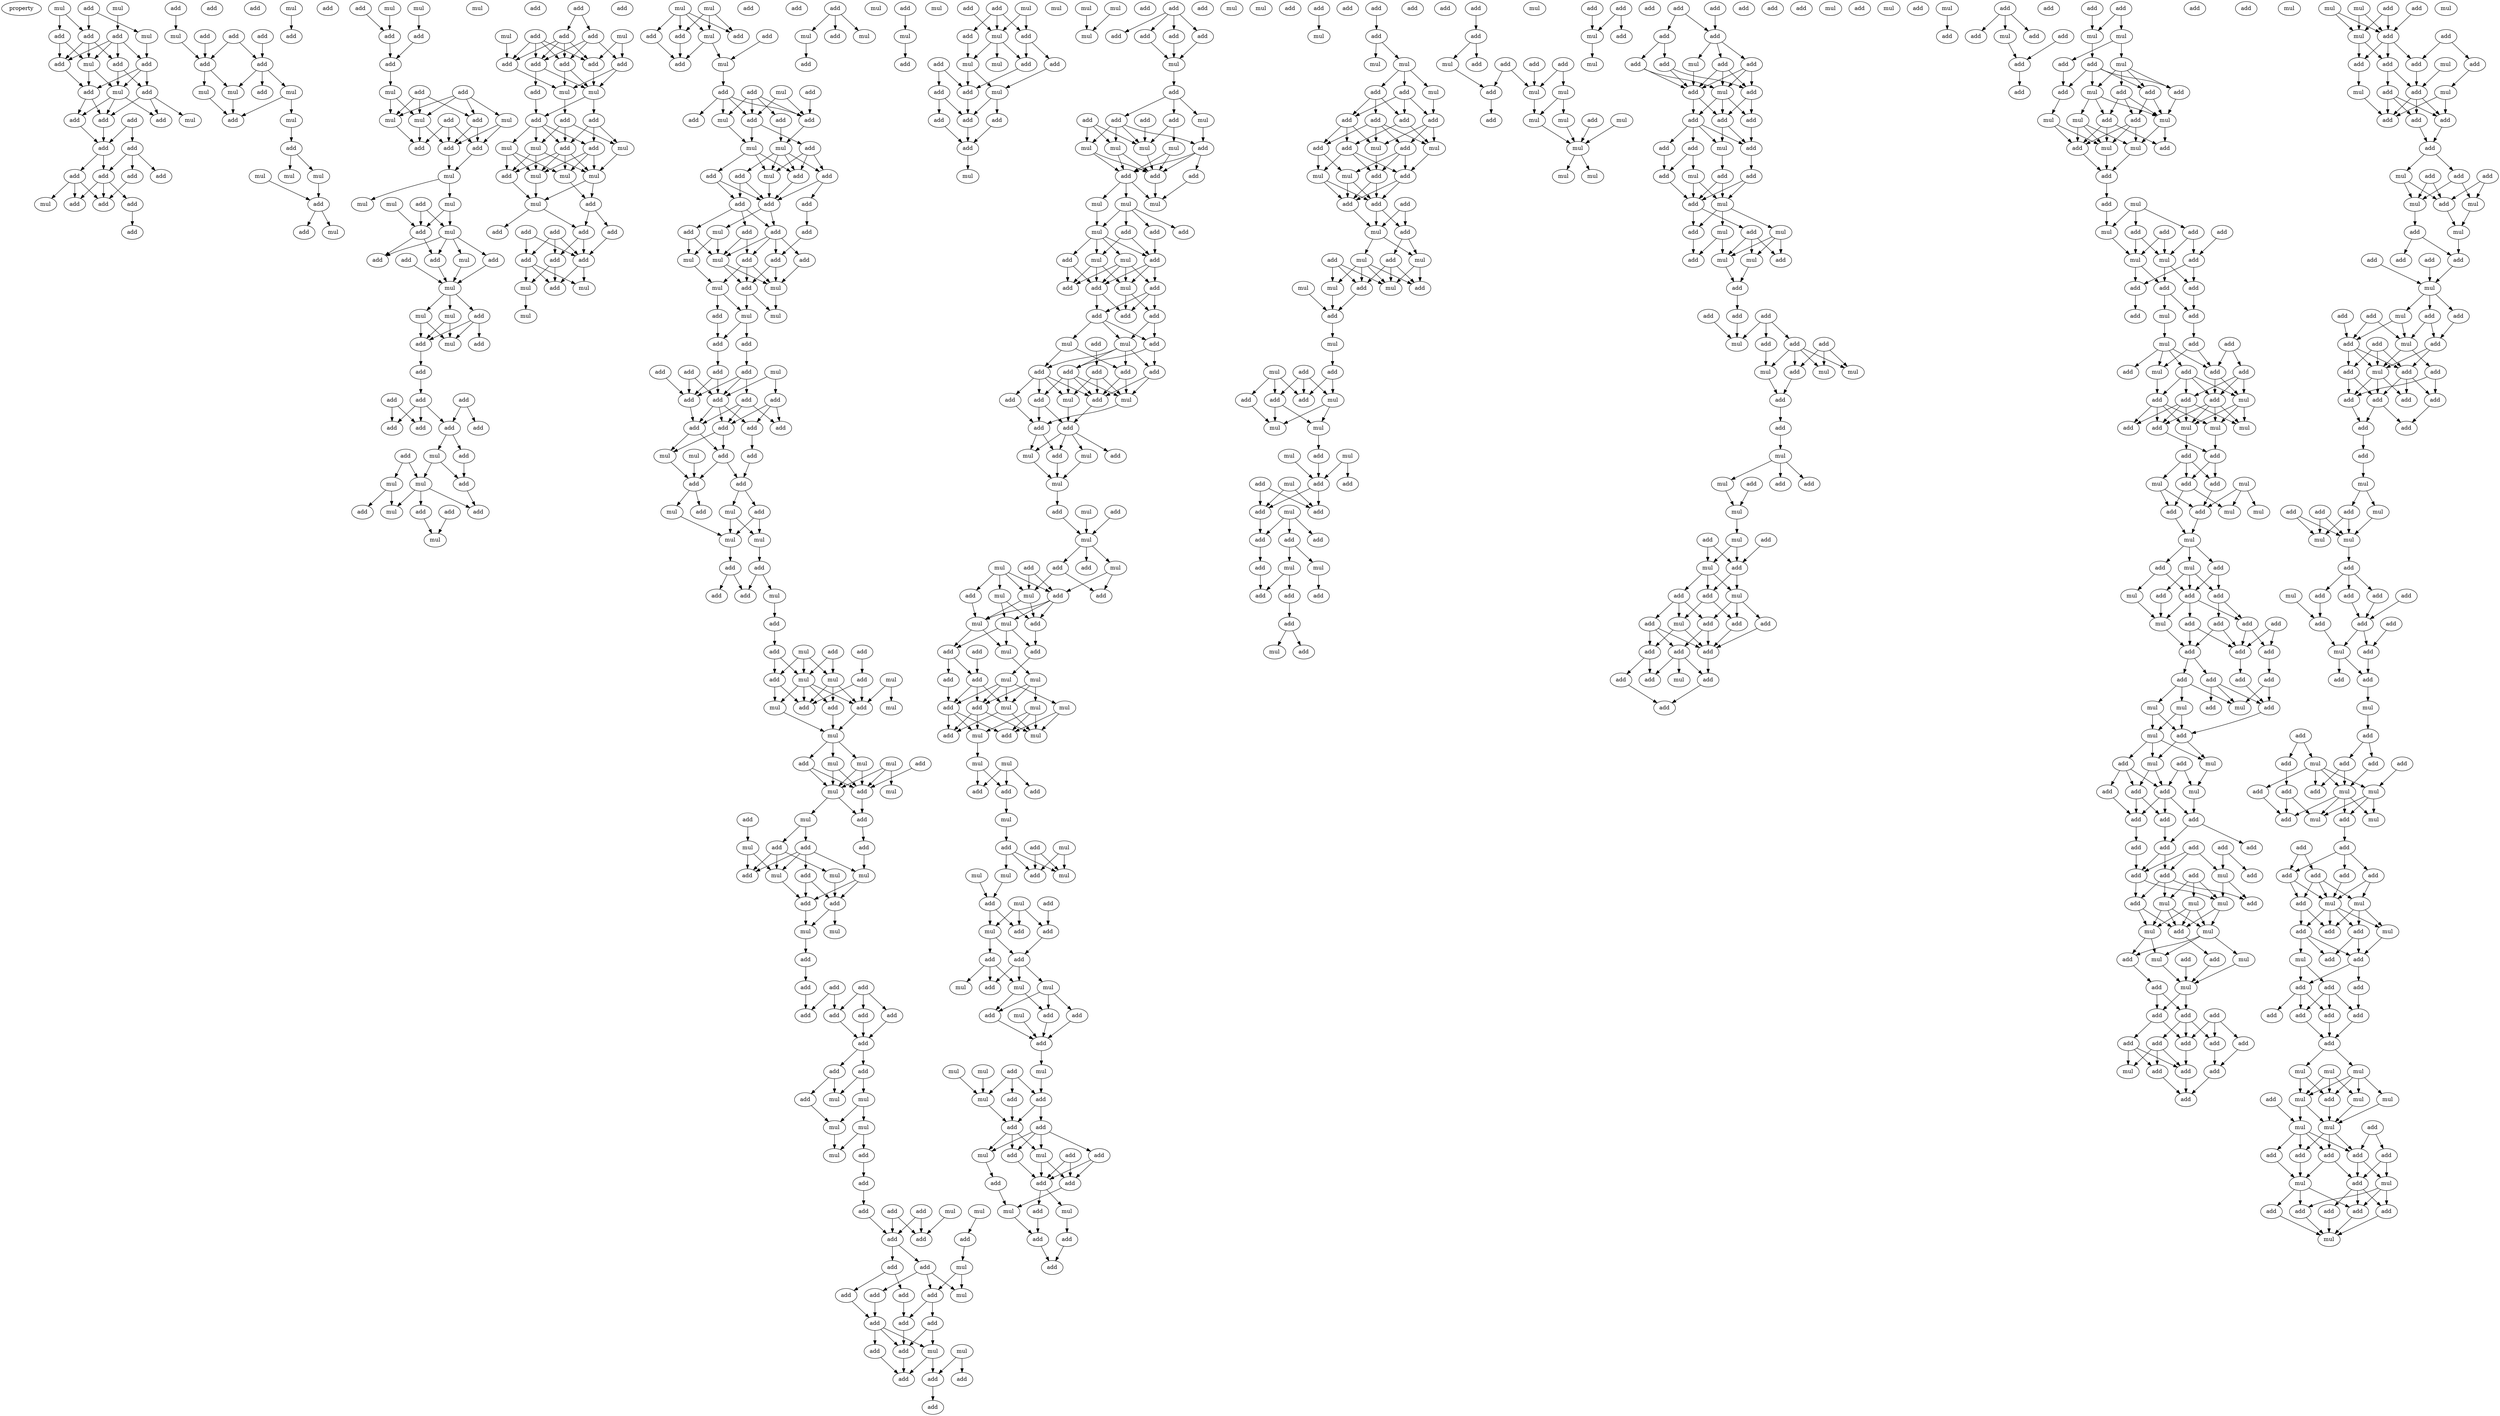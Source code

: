 digraph {
    node [fontcolor=black]
    property [mul=2,lf=1.2]
    0 [ label = mul ];
    1 [ label = add ];
    2 [ label = mul ];
    3 [ label = add ];
    4 [ label = add ];
    5 [ label = add ];
    6 [ label = mul ];
    7 [ label = add ];
    8 [ label = mul ];
    9 [ label = add ];
    10 [ label = add ];
    11 [ label = mul ];
    12 [ label = add ];
    13 [ label = add ];
    14 [ label = add ];
    15 [ label = add ];
    16 [ label = add ];
    17 [ label = add ];
    18 [ label = mul ];
    19 [ label = add ];
    20 [ label = add ];
    21 [ label = add ];
    22 [ label = add ];
    23 [ label = add ];
    24 [ label = add ];
    25 [ label = mul ];
    26 [ label = add ];
    27 [ label = add ];
    28 [ label = add ];
    29 [ label = add ];
    30 [ label = add ];
    31 [ label = add ];
    32 [ label = add ];
    33 [ label = mul ];
    34 [ label = add ];
    35 [ label = add ];
    36 [ label = add ];
    37 [ label = mul ];
    38 [ label = mul ];
    39 [ label = add ];
    40 [ label = mul ];
    41 [ label = mul ];
    42 [ label = add ];
    43 [ label = add ];
    44 [ label = mul ];
    45 [ label = add ];
    46 [ label = mul ];
    47 [ label = mul ];
    48 [ label = add ];
    49 [ label = add ];
    50 [ label = mul ];
    51 [ label = add ];
    52 [ label = mul ];
    53 [ label = add ];
    54 [ label = mul ];
    55 [ label = add ];
    56 [ label = add ];
    57 [ label = mul ];
    58 [ label = add ];
    59 [ label = mul ];
    60 [ label = add ];
    61 [ label = add ];
    62 [ label = add ];
    63 [ label = add ];
    64 [ label = mul ];
    65 [ label = mul ];
    66 [ label = mul ];
    67 [ label = add ];
    68 [ label = mul ];
    69 [ label = add ];
    70 [ label = add ];
    71 [ label = add ];
    72 [ label = add ];
    73 [ label = mul ];
    74 [ label = mul ];
    75 [ label = mul ];
    76 [ label = mul ];
    77 [ label = add ];
    78 [ label = add ];
    79 [ label = mul ];
    80 [ label = add ];
    81 [ label = add ];
    82 [ label = mul ];
    83 [ label = add ];
    84 [ label = add ];
    85 [ label = mul ];
    86 [ label = mul ];
    87 [ label = mul ];
    88 [ label = add ];
    89 [ label = mul ];
    90 [ label = add ];
    91 [ label = add ];
    92 [ label = add ];
    93 [ label = add ];
    94 [ label = add ];
    95 [ label = add ];
    96 [ label = add ];
    97 [ label = add ];
    98 [ label = add ];
    99 [ label = add ];
    100 [ label = add ];
    101 [ label = mul ];
    102 [ label = add ];
    103 [ label = add ];
    104 [ label = mul ];
    105 [ label = add ];
    106 [ label = mul ];
    107 [ label = add ];
    108 [ label = add ];
    109 [ label = add ];
    110 [ label = mul ];
    111 [ label = add ];
    112 [ label = mul ];
    113 [ label = add ];
    114 [ label = add ];
    115 [ label = mul ];
    116 [ label = mul ];
    117 [ label = add ];
    118 [ label = add ];
    119 [ label = add ];
    120 [ label = add ];
    121 [ label = add ];
    122 [ label = add ];
    123 [ label = add ];
    124 [ label = mul ];
    125 [ label = add ];
    126 [ label = mul ];
    127 [ label = add ];
    128 [ label = add ];
    129 [ label = add ];
    130 [ label = mul ];
    131 [ label = add ];
    132 [ label = mul ];
    133 [ label = mul ];
    134 [ label = add ];
    135 [ label = add ];
    136 [ label = mul ];
    137 [ label = mul ];
    138 [ label = mul ];
    139 [ label = add ];
    140 [ label = add ];
    141 [ label = mul ];
    142 [ label = add ];
    143 [ label = add ];
    144 [ label = add ];
    145 [ label = add ];
    146 [ label = add ];
    147 [ label = add ];
    148 [ label = add ];
    149 [ label = add ];
    150 [ label = mul ];
    151 [ label = add ];
    152 [ label = mul ];
    153 [ label = mul ];
    154 [ label = mul ];
    155 [ label = mul ];
    156 [ label = add ];
    157 [ label = add ];
    158 [ label = mul ];
    159 [ label = add ];
    160 [ label = add ];
    161 [ label = add ];
    162 [ label = mul ];
    163 [ label = mul ];
    164 [ label = add ];
    165 [ label = add ];
    166 [ label = add ];
    167 [ label = mul ];
    168 [ label = add ];
    169 [ label = add ];
    170 [ label = add ];
    171 [ label = add ];
    172 [ label = mul ];
    173 [ label = mul ];
    174 [ label = add ];
    175 [ label = mul ];
    176 [ label = add ];
    177 [ label = add ];
    178 [ label = add ];
    179 [ label = add ];
    180 [ label = add ];
    181 [ label = add ];
    182 [ label = add ];
    183 [ label = mul ];
    184 [ label = add ];
    185 [ label = add ];
    186 [ label = add ];
    187 [ label = add ];
    188 [ label = mul ];
    189 [ label = add ];
    190 [ label = add ];
    191 [ label = mul ];
    192 [ label = add ];
    193 [ label = add ];
    194 [ label = mul ];
    195 [ label = mul ];
    196 [ label = mul ];
    197 [ label = mul ];
    198 [ label = add ];
    199 [ label = add ];
    200 [ label = add ];
    201 [ label = add ];
    202 [ label = add ];
    203 [ label = add ];
    204 [ label = mul ];
    205 [ label = add ];
    206 [ label = add ];
    207 [ label = add ];
    208 [ label = add ];
    209 [ label = add ];
    210 [ label = add ];
    211 [ label = add ];
    212 [ label = add ];
    213 [ label = add ];
    214 [ label = mul ];
    215 [ label = add ];
    216 [ label = add ];
    217 [ label = mul ];
    218 [ label = add ];
    219 [ label = add ];
    220 [ label = mul ];
    221 [ label = mul ];
    222 [ label = add ];
    223 [ label = add ];
    224 [ label = mul ];
    225 [ label = mul ];
    226 [ label = add ];
    227 [ label = add ];
    228 [ label = add ];
    229 [ label = add ];
    230 [ label = mul ];
    231 [ label = add ];
    232 [ label = add ];
    233 [ label = add ];
    234 [ label = add ];
    235 [ label = mul ];
    236 [ label = mul ];
    237 [ label = mul ];
    238 [ label = mul ];
    239 [ label = add ];
    240 [ label = add ];
    241 [ label = mul ];
    242 [ label = add ];
    243 [ label = add ];
    244 [ label = add ];
    245 [ label = mul ];
    246 [ label = mul ];
    247 [ label = add ];
    248 [ label = mul ];
    249 [ label = mul ];
    250 [ label = mul ];
    251 [ label = add ];
    252 [ label = mul ];
    253 [ label = add ];
    254 [ label = mul ];
    255 [ label = add ];
    256 [ label = add ];
    257 [ label = mul ];
    258 [ label = add ];
    259 [ label = mul ];
    260 [ label = add ];
    261 [ label = add ];
    262 [ label = mul ];
    263 [ label = add ];
    264 [ label = mul ];
    265 [ label = add ];
    266 [ label = mul ];
    267 [ label = add ];
    268 [ label = add ];
    269 [ label = mul ];
    270 [ label = mul ];
    271 [ label = add ];
    272 [ label = add ];
    273 [ label = add ];
    274 [ label = add ];
    275 [ label = add ];
    276 [ label = add ];
    277 [ label = add ];
    278 [ label = add ];
    279 [ label = add ];
    280 [ label = add ];
    281 [ label = add ];
    282 [ label = add ];
    283 [ label = mul ];
    284 [ label = mul ];
    285 [ label = add ];
    286 [ label = mul ];
    287 [ label = mul ];
    288 [ label = mul ];
    289 [ label = add ];
    290 [ label = add ];
    291 [ label = mul ];
    292 [ label = mul ];
    293 [ label = add ];
    294 [ label = add ];
    295 [ label = add ];
    296 [ label = add ];
    297 [ label = add ];
    298 [ label = add ];
    299 [ label = mul ];
    300 [ label = add ];
    301 [ label = add ];
    302 [ label = add ];
    303 [ label = add ];
    304 [ label = mul ];
    305 [ label = add ];
    306 [ label = add ];
    307 [ label = add ];
    308 [ label = add ];
    309 [ label = add ];
    310 [ label = add ];
    311 [ label = mul ];
    312 [ label = add ];
    313 [ label = mul ];
    314 [ label = add ];
    315 [ label = add ];
    316 [ label = add ];
    317 [ label = add ];
    318 [ label = add ];
    319 [ label = add ];
    320 [ label = mul ];
    321 [ label = add ];
    322 [ label = mul ];
    323 [ label = mul ];
    324 [ label = add ];
    325 [ label = add ];
    326 [ label = mul ];
    327 [ label = mul ];
    328 [ label = add ];
    329 [ label = add ];
    330 [ label = add ];
    331 [ label = mul ];
    332 [ label = mul ];
    333 [ label = add ];
    334 [ label = add ];
    335 [ label = add ];
    336 [ label = add ];
    337 [ label = add ];
    338 [ label = mul ];
    339 [ label = mul ];
    340 [ label = add ];
    341 [ label = add ];
    342 [ label = mul ];
    343 [ label = add ];
    344 [ label = mul ];
    345 [ label = add ];
    346 [ label = add ];
    347 [ label = add ];
    348 [ label = mul ];
    349 [ label = mul ];
    350 [ label = add ];
    351 [ label = mul ];
    352 [ label = mul ];
    353 [ label = add ];
    354 [ label = add ];
    355 [ label = add ];
    356 [ label = add ];
    357 [ label = add ];
    358 [ label = mul ];
    359 [ label = add ];
    360 [ label = add ];
    361 [ label = mul ];
    362 [ label = add ];
    363 [ label = add ];
    364 [ label = add ];
    365 [ label = mul ];
    366 [ label = add ];
    367 [ label = mul ];
    368 [ label = mul ];
    369 [ label = mul ];
    370 [ label = add ];
    371 [ label = add ];
    372 [ label = add ];
    373 [ label = mul ];
    374 [ label = mul ];
    375 [ label = mul ];
    376 [ label = mul ];
    377 [ label = add ];
    378 [ label = add ];
    379 [ label = add ];
    380 [ label = add ];
    381 [ label = add ];
    382 [ label = mul ];
    383 [ label = mul ];
    384 [ label = add ];
    385 [ label = add ];
    386 [ label = add ];
    387 [ label = mul ];
    388 [ label = add ];
    389 [ label = add ];
    390 [ label = add ];
    391 [ label = add ];
    392 [ label = mul ];
    393 [ label = add ];
    394 [ label = mul ];
    395 [ label = add ];
    396 [ label = add ];
    397 [ label = add ];
    398 [ label = add ];
    399 [ label = add ];
    400 [ label = add ];
    401 [ label = add ];
    402 [ label = mul ];
    403 [ label = mul ];
    404 [ label = add ];
    405 [ label = add ];
    406 [ label = add ];
    407 [ label = add ];
    408 [ label = mul ];
    409 [ label = mul ];
    410 [ label = add ];
    411 [ label = mul ];
    412 [ label = add ];
    413 [ label = mul ];
    414 [ label = add ];
    415 [ label = mul ];
    416 [ label = mul ];
    417 [ label = mul ];
    418 [ label = add ];
    419 [ label = add ];
    420 [ label = add ];
    421 [ label = add ];
    422 [ label = mul ];
    423 [ label = mul ];
    424 [ label = add ];
    425 [ label = add ];
    426 [ label = add ];
    427 [ label = mul ];
    428 [ label = mul ];
    429 [ label = add ];
    430 [ label = mul ];
    431 [ label = add ];
    432 [ label = add ];
    433 [ label = add ];
    434 [ label = add ];
    435 [ label = mul ];
    436 [ label = mul ];
    437 [ label = add ];
    438 [ label = mul ];
    439 [ label = mul ];
    440 [ label = add ];
    441 [ label = mul ];
    442 [ label = add ];
    443 [ label = mul ];
    444 [ label = add ];
    445 [ label = add ];
    446 [ label = mul ];
    447 [ label = mul ];
    448 [ label = mul ];
    449 [ label = add ];
    450 [ label = add ];
    451 [ label = add ];
    452 [ label = mul ];
    453 [ label = mul ];
    454 [ label = add ];
    455 [ label = add ];
    456 [ label = mul ];
    457 [ label = mul ];
    458 [ label = add ];
    459 [ label = mul ];
    460 [ label = add ];
    461 [ label = mul ];
    462 [ label = add ];
    463 [ label = add ];
    464 [ label = add ];
    465 [ label = mul ];
    466 [ label = add ];
    467 [ label = add ];
    468 [ label = mul ];
    469 [ label = mul ];
    470 [ label = mul ];
    471 [ label = add ];
    472 [ label = mul ];
    473 [ label = mul ];
    474 [ label = add ];
    475 [ label = mul ];
    476 [ label = add ];
    477 [ label = add ];
    478 [ label = add ];
    479 [ label = add ];
    480 [ label = mul ];
    481 [ label = mul ];
    482 [ label = mul ];
    483 [ label = add ];
    484 [ label = add ];
    485 [ label = add ];
    486 [ label = mul ];
    487 [ label = add ];
    488 [ label = add ];
    489 [ label = add ];
    490 [ label = add ];
    491 [ label = mul ];
    492 [ label = add ];
    493 [ label = mul ];
    494 [ label = add ];
    495 [ label = add ];
    496 [ label = add ];
    497 [ label = mul ];
    498 [ label = mul ];
    499 [ label = add ];
    500 [ label = add ];
    501 [ label = add ];
    502 [ label = add ];
    503 [ label = add ];
    504 [ label = add ];
    505 [ label = mul ];
    506 [ label = add ];
    507 [ label = add ];
    508 [ label = add ];
    509 [ label = mul ];
    510 [ label = mul ];
    511 [ label = mul ];
    512 [ label = add ];
    513 [ label = add ];
    514 [ label = add ];
    515 [ label = add ];
    516 [ label = add ];
    517 [ label = add ];
    518 [ label = add ];
    519 [ label = add ];
    520 [ label = add ];
    521 [ label = mul ];
    522 [ label = mul ];
    523 [ label = mul ];
    524 [ label = add ];
    525 [ label = mul ];
    526 [ label = add ];
    527 [ label = add ];
    528 [ label = add ];
    529 [ label = add ];
    530 [ label = add ];
    531 [ label = mul ];
    532 [ label = add ];
    533 [ label = add ];
    534 [ label = mul ];
    535 [ label = mul ];
    536 [ label = add ];
    537 [ label = add ];
    538 [ label = mul ];
    539 [ label = mul ];
    540 [ label = add ];
    541 [ label = mul ];
    542 [ label = add ];
    543 [ label = mul ];
    544 [ label = add ];
    545 [ label = mul ];
    546 [ label = add ];
    547 [ label = add ];
    548 [ label = add ];
    549 [ label = mul ];
    550 [ label = add ];
    551 [ label = mul ];
    552 [ label = mul ];
    553 [ label = add ];
    554 [ label = mul ];
    555 [ label = mul ];
    556 [ label = add ];
    557 [ label = add ];
    558 [ label = mul ];
    559 [ label = add ];
    560 [ label = mul ];
    561 [ label = add ];
    562 [ label = add ];
    563 [ label = add ];
    564 [ label = add ];
    565 [ label = add ];
    566 [ label = mul ];
    567 [ label = add ];
    568 [ label = mul ];
    569 [ label = add ];
    570 [ label = add ];
    571 [ label = add ];
    572 [ label = add ];
    573 [ label = mul ];
    574 [ label = add ];
    575 [ label = add ];
    576 [ label = mul ];
    577 [ label = add ];
    578 [ label = mul ];
    579 [ label = add ];
    580 [ label = add ];
    581 [ label = add ];
    582 [ label = add ];
    583 [ label = mul ];
    584 [ label = mul ];
    585 [ label = add ];
    586 [ label = mul ];
    587 [ label = add ];
    588 [ label = mul ];
    589 [ label = mul ];
    590 [ label = add ];
    591 [ label = mul ];
    592 [ label = mul ];
    593 [ label = add ];
    594 [ label = add ];
    595 [ label = add ];
    596 [ label = mul ];
    597 [ label = mul ];
    598 [ label = add ];
    599 [ label = mul ];
    600 [ label = add ];
    601 [ label = add ];
    602 [ label = add ];
    603 [ label = add ];
    604 [ label = add ];
    605 [ label = add ];
    606 [ label = add ];
    607 [ label = add ];
    608 [ label = mul ];
    609 [ label = add ];
    610 [ label = add ];
    611 [ label = mul ];
    612 [ label = add ];
    613 [ label = add ];
    614 [ label = add ];
    615 [ label = add ];
    616 [ label = mul ];
    617 [ label = add ];
    618 [ label = add ];
    619 [ label = add ];
    620 [ label = add ];
    621 [ label = mul ];
    622 [ label = add ];
    623 [ label = add ];
    624 [ label = mul ];
    625 [ label = add ];
    626 [ label = add ];
    627 [ label = add ];
    628 [ label = mul ];
    629 [ label = mul ];
    630 [ label = mul ];
    631 [ label = add ];
    632 [ label = add ];
    633 [ label = mul ];
    634 [ label = add ];
    635 [ label = add ];
    636 [ label = add ];
    637 [ label = add ];
    638 [ label = add ];
    639 [ label = add ];
    640 [ label = mul ];
    641 [ label = add ];
    642 [ label = mul ];
    643 [ label = mul ];
    644 [ label = add ];
    645 [ label = mul ];
    646 [ label = add ];
    647 [ label = add ];
    648 [ label = add ];
    649 [ label = add ];
    650 [ label = mul ];
    651 [ label = mul ];
    652 [ label = mul ];
    653 [ label = add ];
    654 [ label = add ];
    655 [ label = add ];
    656 [ label = add ];
    657 [ label = mul ];
    658 [ label = mul ];
    659 [ label = mul ];
    660 [ label = add ];
    661 [ label = add ];
    662 [ label = add ];
    663 [ label = mul ];
    664 [ label = add ];
    665 [ label = mul ];
    666 [ label = add ];
    667 [ label = add ];
    668 [ label = add ];
    669 [ label = mul ];
    670 [ label = add ];
    671 [ label = add ];
    672 [ label = add ];
    673 [ label = add ];
    674 [ label = add ];
    675 [ label = add ];
    676 [ label = add ];
    677 [ label = mul ];
    678 [ label = add ];
    679 [ label = mul ];
    680 [ label = add ];
    681 [ label = add ];
    682 [ label = add ];
    683 [ label = add ];
    684 [ label = add ];
    685 [ label = add ];
    686 [ label = add ];
    687 [ label = mul ];
    688 [ label = add ];
    689 [ label = add ];
    690 [ label = add ];
    691 [ label = add ];
    692 [ label = add ];
    693 [ label = add ];
    694 [ label = mul ];
    695 [ label = mul ];
    696 [ label = add ];
    697 [ label = add ];
    698 [ label = mul ];
    699 [ label = add ];
    700 [ label = add ];
    701 [ label = mul ];
    702 [ label = add ];
    703 [ label = add ];
    704 [ label = mul ];
    705 [ label = mul ];
    706 [ label = add ];
    707 [ label = add ];
    708 [ label = mul ];
    709 [ label = mul ];
    710 [ label = mul ];
    711 [ label = add ];
    712 [ label = add ];
    713 [ label = add ];
    714 [ label = add ];
    715 [ label = mul ];
    716 [ label = add ];
    717 [ label = add ];
    718 [ label = mul ];
    719 [ label = add ];
    720 [ label = add ];
    721 [ label = add ];
    722 [ label = mul ];
    723 [ label = mul ];
    724 [ label = add ];
    725 [ label = add ];
    726 [ label = add ];
    727 [ label = mul ];
    728 [ label = add ];
    729 [ label = add ];
    730 [ label = mul ];
    731 [ label = add ];
    732 [ label = add ];
    733 [ label = add ];
    734 [ label = add ];
    735 [ label = add ];
    736 [ label = mul ];
    737 [ label = add ];
    738 [ label = add ];
    739 [ label = mul ];
    740 [ label = add ];
    741 [ label = add ];
    742 [ label = mul ];
    743 [ label = mul ];
    744 [ label = mul ];
    745 [ label = add ];
    746 [ label = add ];
    747 [ label = add ];
    748 [ label = add ];
    749 [ label = mul ];
    750 [ label = mul ];
    751 [ label = add ];
    752 [ label = add ];
    753 [ label = add ];
    754 [ label = add ];
    755 [ label = mul ];
    756 [ label = mul ];
    757 [ label = mul ];
    758 [ label = add ];
    759 [ label = mul ];
    760 [ label = add ];
    761 [ label = add ];
    762 [ label = add ];
    763 [ label = add ];
    764 [ label = mul ];
    765 [ label = add ];
    766 [ label = add ];
    767 [ label = mul ];
    768 [ label = add ];
    769 [ label = add ];
    770 [ label = add ];
    771 [ label = add ];
    772 [ label = add ];
    773 [ label = add ];
    774 [ label = add ];
    775 [ label = add ];
    776 [ label = add ];
    777 [ label = mul ];
    778 [ label = mul ];
    779 [ label = add ];
    780 [ label = mul ];
    781 [ label = add ];
    782 [ label = mul ];
    783 [ label = add ];
    784 [ label = mul ];
    785 [ label = add ];
    786 [ label = mul ];
    787 [ label = add ];
    788 [ label = add ];
    789 [ label = mul ];
    790 [ label = add ];
    791 [ label = add ];
    792 [ label = add ];
    793 [ label = mul ];
    794 [ label = add ];
    795 [ label = add ];
    796 [ label = add ];
    797 [ label = add ];
    798 [ label = add ];
    799 [ label = add ];
    800 [ label = add ];
    801 [ label = add ];
    802 [ label = add ];
    803 [ label = add ];
    804 [ label = add ];
    805 [ label = mul ];
    806 [ label = add ];
    807 [ label = mul ];
    808 [ label = mul ];
    809 [ label = add ];
    810 [ label = mul ];
    811 [ label = add ];
    812 [ label = mul ];
    813 [ label = mul ];
    814 [ label = add ];
    815 [ label = mul ];
    816 [ label = add ];
    817 [ label = add ];
    818 [ label = mul ];
    819 [ label = add ];
    820 [ label = mul ];
    821 [ label = add ];
    822 [ label = add ];
    823 [ label = add ];
    824 [ label = add ];
    825 [ label = add ];
    826 [ label = add ];
    827 [ label = add ];
    828 [ label = add ];
    829 [ label = add ];
    830 [ label = mul ];
    831 [ label = add ];
    832 [ label = add ];
    833 [ label = add ];
    834 [ label = add ];
    835 [ label = add ];
    836 [ label = mul ];
    837 [ label = mul ];
    838 [ label = add ];
    839 [ label = mul ];
    840 [ label = add ];
    841 [ label = add ];
    842 [ label = add ];
    843 [ label = add ];
    844 [ label = mul ];
    845 [ label = add ];
    846 [ label = add ];
    847 [ label = add ];
    848 [ label = add ];
    849 [ label = mul ];
    850 [ label = mul ];
    851 [ label = add ];
    852 [ label = add ];
    853 [ label = add ];
    854 [ label = add ];
    855 [ label = add ];
    856 [ label = mul ];
    857 [ label = add ];
    858 [ label = add ];
    859 [ label = mul ];
    860 [ label = add ];
    861 [ label = mul ];
    862 [ label = add ];
    863 [ label = mul ];
    864 [ label = add ];
    865 [ label = add ];
    866 [ label = add ];
    867 [ label = add ];
    868 [ label = mul ];
    869 [ label = add ];
    870 [ label = add ];
    871 [ label = add ];
    872 [ label = add ];
    873 [ label = mul ];
    874 [ label = add ];
    875 [ label = add ];
    876 [ label = add ];
    877 [ label = mul ];
    878 [ label = add ];
    879 [ label = mul ];
    880 [ label = add ];
    881 [ label = add ];
    882 [ label = add ];
    883 [ label = add ];
    884 [ label = add ];
    885 [ label = add ];
    886 [ label = add ];
    887 [ label = add ];
    888 [ label = add ];
    889 [ label = mul ];
    890 [ label = add ];
    891 [ label = add ];
    892 [ label = add ];
    893 [ label = mul ];
    894 [ label = mul ];
    895 [ label = mul ];
    896 [ label = add ];
    897 [ label = mul ];
    898 [ label = add ];
    899 [ label = add ];
    900 [ label = add ];
    901 [ label = add ];
    902 [ label = add ];
    903 [ label = add ];
    904 [ label = add ];
    905 [ label = mul ];
    906 [ label = add ];
    907 [ label = add ];
    908 [ label = add ];
    909 [ label = mul ];
    910 [ label = mul ];
    911 [ label = add ];
    912 [ label = add ];
    913 [ label = add ];
    914 [ label = add ];
    915 [ label = mul ];
    916 [ label = add ];
    917 [ label = add ];
    918 [ label = add ];
    919 [ label = add ];
    920 [ label = mul ];
    921 [ label = mul ];
    922 [ label = add ];
    923 [ label = add ];
    924 [ label = mul ];
    925 [ label = mul ];
    926 [ label = add ];
    927 [ label = add ];
    928 [ label = add ];
    929 [ label = add ];
    930 [ label = add ];
    931 [ label = add ];
    932 [ label = add ];
    933 [ label = add ];
    934 [ label = mul ];
    935 [ label = mul ];
    936 [ label = add ];
    937 [ label = mul ];
    938 [ label = add ];
    939 [ label = add ];
    940 [ label = add ];
    941 [ label = add ];
    942 [ label = mul ];
    943 [ label = add ];
    944 [ label = add ];
    945 [ label = add ];
    946 [ label = add ];
    947 [ label = add ];
    948 [ label = add ];
    949 [ label = add ];
    950 [ label = add ];
    951 [ label = mul ];
    952 [ label = mul ];
    953 [ label = mul ];
    954 [ label = mul ];
    955 [ label = add ];
    956 [ label = add ];
    957 [ label = mul ];
    958 [ label = mul ];
    959 [ label = mul ];
    960 [ label = add ];
    961 [ label = mul ];
    962 [ label = add ];
    963 [ label = add ];
    964 [ label = add ];
    965 [ label = add ];
    966 [ label = add ];
    967 [ label = mul ];
    968 [ label = add ];
    969 [ label = mul ];
    970 [ label = add ];
    971 [ label = add ];
    972 [ label = add ];
    973 [ label = add ];
    974 [ label = add ];
    975 [ label = mul ];
    0 -> 4 [ name = 0 ];
    1 -> 5 [ name = 1 ];
    1 -> 6 [ name = 2 ];
    2 -> 3 [ name = 3 ];
    2 -> 5 [ name = 4 ];
    3 -> 8 [ name = 5 ];
    3 -> 9 [ name = 6 ];
    4 -> 7 [ name = 7 ];
    4 -> 8 [ name = 8 ];
    4 -> 9 [ name = 9 ];
    4 -> 10 [ name = 10 ];
    5 -> 7 [ name = 11 ];
    5 -> 8 [ name = 12 ];
    5 -> 9 [ name = 13 ];
    6 -> 10 [ name = 14 ];
    7 -> 11 [ name = 15 ];
    7 -> 13 [ name = 16 ];
    8 -> 11 [ name = 17 ];
    8 -> 12 [ name = 18 ];
    9 -> 12 [ name = 19 ];
    10 -> 11 [ name = 20 ];
    10 -> 12 [ name = 21 ];
    10 -> 13 [ name = 22 ];
    11 -> 14 [ name = 23 ];
    11 -> 16 [ name = 24 ];
    11 -> 17 [ name = 25 ];
    12 -> 14 [ name = 26 ];
    12 -> 16 [ name = 27 ];
    13 -> 16 [ name = 28 ];
    13 -> 17 [ name = 29 ];
    13 -> 18 [ name = 30 ];
    14 -> 19 [ name = 31 ];
    15 -> 19 [ name = 32 ];
    15 -> 20 [ name = 33 ];
    16 -> 19 [ name = 34 ];
    19 -> 22 [ name = 35 ];
    19 -> 24 [ name = 36 ];
    20 -> 21 [ name = 37 ];
    20 -> 23 [ name = 38 ];
    20 -> 24 [ name = 39 ];
    21 -> 26 [ name = 40 ];
    22 -> 25 [ name = 41 ];
    22 -> 26 [ name = 42 ];
    22 -> 27 [ name = 43 ];
    24 -> 26 [ name = 44 ];
    24 -> 27 [ name = 45 ];
    24 -> 28 [ name = 46 ];
    28 -> 29 [ name = 47 ];
    30 -> 33 [ name = 48 ];
    31 -> 35 [ name = 49 ];
    31 -> 36 [ name = 50 ];
    32 -> 36 [ name = 51 ];
    33 -> 36 [ name = 52 ];
    34 -> 35 [ name = 53 ];
    35 -> 38 [ name = 54 ];
    35 -> 39 [ name = 55 ];
    35 -> 40 [ name = 56 ];
    36 -> 37 [ name = 57 ];
    36 -> 38 [ name = 58 ];
    37 -> 42 [ name = 59 ];
    38 -> 42 [ name = 60 ];
    40 -> 41 [ name = 61 ];
    40 -> 42 [ name = 62 ];
    41 -> 43 [ name = 63 ];
    43 -> 44 [ name = 64 ];
    43 -> 46 [ name = 65 ];
    46 -> 48 [ name = 66 ];
    47 -> 48 [ name = 67 ];
    48 -> 49 [ name = 68 ];
    48 -> 50 [ name = 69 ];
    52 -> 55 [ name = 70 ];
    54 -> 58 [ name = 71 ];
    56 -> 58 [ name = 72 ];
    57 -> 60 [ name = 73 ];
    58 -> 61 [ name = 74 ];
    60 -> 61 [ name = 75 ];
    61 -> 64 [ name = 76 ];
    62 -> 65 [ name = 77 ];
    62 -> 66 [ name = 78 ];
    62 -> 68 [ name = 79 ];
    62 -> 69 [ name = 80 ];
    63 -> 65 [ name = 81 ];
    63 -> 68 [ name = 82 ];
    63 -> 69 [ name = 83 ];
    64 -> 65 [ name = 84 ];
    64 -> 68 [ name = 85 ];
    65 -> 71 [ name = 86 ];
    66 -> 70 [ name = 87 ];
    66 -> 72 [ name = 88 ];
    67 -> 70 [ name = 89 ];
    67 -> 71 [ name = 90 ];
    67 -> 72 [ name = 91 ];
    68 -> 70 [ name = 92 ];
    68 -> 71 [ name = 93 ];
    69 -> 70 [ name = 94 ];
    69 -> 72 [ name = 95 ];
    70 -> 73 [ name = 96 ];
    72 -> 73 [ name = 97 ];
    73 -> 74 [ name = 98 ];
    73 -> 76 [ name = 99 ];
    75 -> 78 [ name = 100 ];
    76 -> 78 [ name = 101 ];
    76 -> 79 [ name = 102 ];
    77 -> 78 [ name = 103 ];
    77 -> 79 [ name = 104 ];
    78 -> 81 [ name = 105 ];
    78 -> 83 [ name = 106 ];
    79 -> 81 [ name = 107 ];
    79 -> 82 [ name = 108 ];
    79 -> 83 [ name = 109 ];
    79 -> 84 [ name = 110 ];
    80 -> 85 [ name = 111 ];
    82 -> 85 [ name = 112 ];
    83 -> 85 [ name = 113 ];
    84 -> 85 [ name = 114 ];
    85 -> 86 [ name = 115 ];
    85 -> 87 [ name = 116 ];
    85 -> 88 [ name = 117 ];
    86 -> 89 [ name = 118 ];
    86 -> 91 [ name = 119 ];
    87 -> 89 [ name = 120 ];
    87 -> 91 [ name = 121 ];
    88 -> 89 [ name = 122 ];
    88 -> 90 [ name = 123 ];
    88 -> 91 [ name = 124 ];
    91 -> 92 [ name = 125 ];
    92 -> 94 [ name = 126 ];
    93 -> 96 [ name = 127 ];
    93 -> 98 [ name = 128 ];
    94 -> 96 [ name = 129 ];
    94 -> 98 [ name = 130 ];
    94 -> 100 [ name = 131 ];
    95 -> 99 [ name = 132 ];
    95 -> 100 [ name = 133 ];
    100 -> 101 [ name = 134 ];
    100 -> 102 [ name = 135 ];
    101 -> 104 [ name = 136 ];
    101 -> 105 [ name = 137 ];
    102 -> 105 [ name = 138 ];
    103 -> 104 [ name = 139 ];
    103 -> 106 [ name = 140 ];
    104 -> 108 [ name = 141 ];
    104 -> 110 [ name = 142 ];
    104 -> 111 [ name = 143 ];
    105 -> 111 [ name = 144 ];
    106 -> 109 [ name = 145 ];
    106 -> 110 [ name = 146 ];
    107 -> 112 [ name = 147 ];
    108 -> 112 [ name = 148 ];
    113 -> 114 [ name = 149 ];
    113 -> 118 [ name = 150 ];
    114 -> 119 [ name = 151 ];
    114 -> 120 [ name = 152 ];
    114 -> 121 [ name = 153 ];
    114 -> 123 [ name = 154 ];
    115 -> 120 [ name = 155 ];
    115 -> 122 [ name = 156 ];
    116 -> 119 [ name = 157 ];
    117 -> 119 [ name = 158 ];
    117 -> 120 [ name = 159 ];
    117 -> 121 [ name = 160 ];
    117 -> 123 [ name = 161 ];
    118 -> 121 [ name = 162 ];
    118 -> 122 [ name = 163 ];
    118 -> 123 [ name = 164 ];
    119 -> 126 [ name = 165 ];
    120 -> 124 [ name = 166 ];
    121 -> 124 [ name = 167 ];
    121 -> 125 [ name = 168 ];
    122 -> 124 [ name = 169 ];
    122 -> 126 [ name = 170 ];
    123 -> 124 [ name = 171 ];
    123 -> 126 [ name = 172 ];
    124 -> 127 [ name = 173 ];
    124 -> 128 [ name = 174 ];
    125 -> 127 [ name = 175 ];
    126 -> 129 [ name = 176 ];
    127 -> 130 [ name = 177 ];
    127 -> 131 [ name = 178 ];
    127 -> 132 [ name = 179 ];
    127 -> 134 [ name = 180 ];
    128 -> 131 [ name = 181 ];
    128 -> 133 [ name = 182 ];
    128 -> 134 [ name = 183 ];
    129 -> 131 [ name = 184 ];
    129 -> 132 [ name = 185 ];
    129 -> 133 [ name = 186 ];
    130 -> 135 [ name = 187 ];
    130 -> 136 [ name = 188 ];
    130 -> 137 [ name = 189 ];
    131 -> 135 [ name = 190 ];
    131 -> 136 [ name = 191 ];
    131 -> 137 [ name = 192 ];
    131 -> 138 [ name = 193 ];
    132 -> 135 [ name = 194 ];
    132 -> 137 [ name = 195 ];
    132 -> 138 [ name = 196 ];
    133 -> 138 [ name = 197 ];
    134 -> 136 [ name = 198 ];
    134 -> 137 [ name = 199 ];
    134 -> 138 [ name = 200 ];
    135 -> 141 [ name = 201 ];
    136 -> 140 [ name = 202 ];
    137 -> 141 [ name = 203 ];
    138 -> 140 [ name = 204 ];
    138 -> 141 [ name = 205 ];
    140 -> 143 [ name = 206 ];
    140 -> 144 [ name = 207 ];
    141 -> 142 [ name = 208 ];
    141 -> 144 [ name = 209 ];
    143 -> 147 [ name = 210 ];
    144 -> 147 [ name = 211 ];
    144 -> 148 [ name = 212 ];
    145 -> 147 [ name = 213 ];
    145 -> 148 [ name = 214 ];
    145 -> 149 [ name = 215 ];
    146 -> 147 [ name = 216 ];
    146 -> 149 [ name = 217 ];
    147 -> 150 [ name = 218 ];
    147 -> 151 [ name = 219 ];
    148 -> 151 [ name = 220 ];
    148 -> 152 [ name = 221 ];
    149 -> 150 [ name = 222 ];
    149 -> 151 [ name = 223 ];
    149 -> 152 [ name = 224 ];
    152 -> 153 [ name = 225 ];
    154 -> 156 [ name = 226 ];
    154 -> 157 [ name = 227 ];
    154 -> 158 [ name = 228 ];
    154 -> 159 [ name = 229 ];
    155 -> 156 [ name = 230 ];
    155 -> 157 [ name = 231 ];
    155 -> 158 [ name = 232 ];
    157 -> 161 [ name = 233 ];
    158 -> 161 [ name = 234 ];
    158 -> 162 [ name = 235 ];
    159 -> 161 [ name = 236 ];
    160 -> 162 [ name = 237 ];
    162 -> 165 [ name = 238 ];
    163 -> 168 [ name = 239 ];
    163 -> 171 [ name = 240 ];
    164 -> 167 [ name = 241 ];
    164 -> 168 [ name = 242 ];
    164 -> 169 [ name = 243 ];
    164 -> 171 [ name = 244 ];
    165 -> 167 [ name = 245 ];
    165 -> 168 [ name = 246 ];
    165 -> 170 [ name = 247 ];
    165 -> 171 [ name = 248 ];
    166 -> 168 [ name = 249 ];
    167 -> 172 [ name = 250 ];
    168 -> 173 [ name = 251 ];
    169 -> 173 [ name = 252 ];
    171 -> 172 [ name = 253 ];
    171 -> 174 [ name = 254 ];
    172 -> 175 [ name = 255 ];
    172 -> 176 [ name = 256 ];
    172 -> 177 [ name = 257 ];
    173 -> 175 [ name = 258 ];
    173 -> 176 [ name = 259 ];
    173 -> 178 [ name = 260 ];
    173 -> 179 [ name = 261 ];
    174 -> 175 [ name = 262 ];
    174 -> 176 [ name = 263 ];
    174 -> 178 [ name = 264 ];
    175 -> 182 [ name = 265 ];
    176 -> 182 [ name = 266 ];
    177 -> 181 [ name = 267 ];
    177 -> 182 [ name = 268 ];
    178 -> 180 [ name = 269 ];
    178 -> 182 [ name = 270 ];
    179 -> 181 [ name = 271 ];
    179 -> 182 [ name = 272 ];
    180 -> 184 [ name = 273 ];
    181 -> 185 [ name = 274 ];
    181 -> 186 [ name = 275 ];
    181 -> 187 [ name = 276 ];
    182 -> 183 [ name = 277 ];
    182 -> 186 [ name = 278 ];
    183 -> 188 [ name = 279 ];
    183 -> 191 [ name = 280 ];
    184 -> 192 [ name = 281 ];
    185 -> 188 [ name = 282 ];
    185 -> 191 [ name = 283 ];
    186 -> 188 [ name = 284 ];
    186 -> 189 [ name = 285 ];
    186 -> 190 [ name = 286 ];
    186 -> 192 [ name = 287 ];
    187 -> 188 [ name = 288 ];
    187 -> 189 [ name = 289 ];
    188 -> 193 [ name = 290 ];
    188 -> 194 [ name = 291 ];
    189 -> 193 [ name = 292 ];
    189 -> 194 [ name = 293 ];
    189 -> 195 [ name = 294 ];
    190 -> 194 [ name = 295 ];
    191 -> 195 [ name = 296 ];
    192 -> 193 [ name = 297 ];
    192 -> 194 [ name = 298 ];
    193 -> 196 [ name = 299 ];
    193 -> 197 [ name = 300 ];
    194 -> 197 [ name = 301 ];
    195 -> 196 [ name = 302 ];
    195 -> 198 [ name = 303 ];
    196 -> 199 [ name = 304 ];
    196 -> 200 [ name = 305 ];
    198 -> 199 [ name = 306 ];
    199 -> 205 [ name = 307 ];
    200 -> 203 [ name = 308 ];
    201 -> 206 [ name = 309 ];
    201 -> 207 [ name = 310 ];
    202 -> 207 [ name = 311 ];
    203 -> 206 [ name = 312 ];
    203 -> 207 [ name = 313 ];
    203 -> 209 [ name = 314 ];
    204 -> 206 [ name = 315 ];
    204 -> 208 [ name = 316 ];
    205 -> 206 [ name = 317 ];
    205 -> 207 [ name = 318 ];
    206 -> 211 [ name = 319 ];
    206 -> 212 [ name = 320 ];
    206 -> 213 [ name = 321 ];
    207 -> 213 [ name = 322 ];
    208 -> 210 [ name = 323 ];
    208 -> 211 [ name = 324 ];
    208 -> 212 [ name = 325 ];
    209 -> 210 [ name = 326 ];
    209 -> 211 [ name = 327 ];
    209 -> 213 [ name = 328 ];
    211 -> 215 [ name = 329 ];
    211 -> 217 [ name = 330 ];
    212 -> 216 [ name = 331 ];
    213 -> 215 [ name = 332 ];
    213 -> 217 [ name = 333 ];
    214 -> 218 [ name = 334 ];
    215 -> 218 [ name = 335 ];
    215 -> 219 [ name = 336 ];
    216 -> 219 [ name = 337 ];
    217 -> 218 [ name = 338 ];
    218 -> 220 [ name = 339 ];
    218 -> 223 [ name = 340 ];
    219 -> 221 [ name = 341 ];
    219 -> 222 [ name = 342 ];
    220 -> 224 [ name = 343 ];
    221 -> 224 [ name = 344 ];
    221 -> 225 [ name = 345 ];
    222 -> 224 [ name = 346 ];
    222 -> 225 [ name = 347 ];
    224 -> 226 [ name = 348 ];
    225 -> 227 [ name = 349 ];
    226 -> 228 [ name = 350 ];
    226 -> 229 [ name = 351 ];
    227 -> 229 [ name = 352 ];
    227 -> 230 [ name = 353 ];
    230 -> 231 [ name = 354 ];
    231 -> 234 [ name = 355 ];
    232 -> 239 [ name = 356 ];
    233 -> 236 [ name = 357 ];
    233 -> 237 [ name = 358 ];
    234 -> 237 [ name = 359 ];
    234 -> 240 [ name = 360 ];
    235 -> 236 [ name = 361 ];
    235 -> 237 [ name = 362 ];
    235 -> 240 [ name = 363 ];
    236 -> 242 [ name = 364 ];
    236 -> 243 [ name = 365 ];
    236 -> 244 [ name = 366 ];
    237 -> 242 [ name = 367 ];
    237 -> 243 [ name = 368 ];
    237 -> 244 [ name = 369 ];
    237 -> 245 [ name = 370 ];
    238 -> 241 [ name = 371 ];
    238 -> 242 [ name = 372 ];
    239 -> 242 [ name = 373 ];
    239 -> 244 [ name = 374 ];
    240 -> 244 [ name = 375 ];
    240 -> 245 [ name = 376 ];
    242 -> 246 [ name = 377 ];
    243 -> 246 [ name = 378 ];
    245 -> 246 [ name = 379 ];
    246 -> 247 [ name = 380 ];
    246 -> 249 [ name = 381 ];
    246 -> 250 [ name = 382 ];
    247 -> 253 [ name = 383 ];
    247 -> 254 [ name = 384 ];
    248 -> 252 [ name = 385 ];
    248 -> 253 [ name = 386 ];
    248 -> 254 [ name = 387 ];
    249 -> 253 [ name = 388 ];
    249 -> 254 [ name = 389 ];
    250 -> 253 [ name = 390 ];
    250 -> 254 [ name = 391 ];
    251 -> 253 [ name = 392 ];
    253 -> 256 [ name = 393 ];
    254 -> 256 [ name = 394 ];
    254 -> 257 [ name = 395 ];
    255 -> 259 [ name = 396 ];
    256 -> 260 [ name = 397 ];
    257 -> 258 [ name = 398 ];
    257 -> 261 [ name = 399 ];
    258 -> 262 [ name = 400 ];
    258 -> 263 [ name = 401 ];
    258 -> 265 [ name = 402 ];
    258 -> 266 [ name = 403 ];
    259 -> 265 [ name = 404 ];
    259 -> 266 [ name = 405 ];
    260 -> 262 [ name = 406 ];
    261 -> 264 [ name = 407 ];
    261 -> 265 [ name = 408 ];
    261 -> 266 [ name = 409 ];
    262 -> 267 [ name = 410 ];
    262 -> 268 [ name = 411 ];
    263 -> 267 [ name = 412 ];
    263 -> 268 [ name = 413 ];
    264 -> 268 [ name = 414 ];
    266 -> 267 [ name = 415 ];
    267 -> 269 [ name = 416 ];
    268 -> 269 [ name = 417 ];
    268 -> 270 [ name = 418 ];
    269 -> 271 [ name = 419 ];
    271 -> 274 [ name = 420 ];
    272 -> 275 [ name = 421 ];
    272 -> 277 [ name = 422 ];
    273 -> 275 [ name = 423 ];
    273 -> 276 [ name = 424 ];
    273 -> 278 [ name = 425 ];
    274 -> 277 [ name = 426 ];
    275 -> 279 [ name = 427 ];
    276 -> 279 [ name = 428 ];
    278 -> 279 [ name = 429 ];
    279 -> 281 [ name = 430 ];
    279 -> 282 [ name = 431 ];
    281 -> 284 [ name = 432 ];
    281 -> 285 [ name = 433 ];
    282 -> 283 [ name = 434 ];
    282 -> 284 [ name = 435 ];
    283 -> 286 [ name = 436 ];
    283 -> 287 [ name = 437 ];
    285 -> 286 [ name = 438 ];
    286 -> 288 [ name = 439 ];
    287 -> 288 [ name = 440 ];
    287 -> 289 [ name = 441 ];
    289 -> 290 [ name = 442 ];
    290 -> 295 [ name = 443 ];
    291 -> 296 [ name = 444 ];
    292 -> 298 [ name = 445 ];
    293 -> 297 [ name = 446 ];
    293 -> 298 [ name = 447 ];
    294 -> 297 [ name = 448 ];
    294 -> 298 [ name = 449 ];
    295 -> 297 [ name = 450 ];
    296 -> 299 [ name = 451 ];
    297 -> 300 [ name = 452 ];
    297 -> 301 [ name = 453 ];
    299 -> 304 [ name = 454 ];
    299 -> 305 [ name = 455 ];
    300 -> 302 [ name = 456 ];
    300 -> 304 [ name = 457 ];
    300 -> 305 [ name = 458 ];
    301 -> 303 [ name = 459 ];
    301 -> 306 [ name = 460 ];
    302 -> 309 [ name = 461 ];
    303 -> 309 [ name = 462 ];
    305 -> 307 [ name = 463 ];
    305 -> 308 [ name = 464 ];
    306 -> 308 [ name = 465 ];
    307 -> 311 [ name = 466 ];
    307 -> 312 [ name = 467 ];
    308 -> 312 [ name = 468 ];
    309 -> 311 [ name = 469 ];
    309 -> 312 [ name = 470 ];
    309 -> 314 [ name = 471 ];
    311 -> 316 [ name = 472 ];
    311 -> 317 [ name = 473 ];
    312 -> 316 [ name = 474 ];
    313 -> 315 [ name = 475 ];
    313 -> 317 [ name = 476 ];
    314 -> 316 [ name = 477 ];
    317 -> 318 [ name = 478 ];
    319 -> 320 [ name = 479 ];
    319 -> 321 [ name = 480 ];
    319 -> 322 [ name = 481 ];
    320 -> 325 [ name = 482 ];
    324 -> 327 [ name = 483 ];
    327 -> 328 [ name = 484 ];
    329 -> 332 [ name = 485 ];
    329 -> 333 [ name = 486 ];
    329 -> 334 [ name = 487 ];
    330 -> 332 [ name = 488 ];
    331 -> 332 [ name = 489 ];
    331 -> 333 [ name = 490 ];
    332 -> 337 [ name = 491 ];
    332 -> 338 [ name = 492 ];
    332 -> 339 [ name = 493 ];
    333 -> 336 [ name = 494 ];
    333 -> 337 [ name = 495 ];
    334 -> 339 [ name = 496 ];
    335 -> 340 [ name = 497 ];
    335 -> 341 [ name = 498 ];
    336 -> 342 [ name = 499 ];
    337 -> 341 [ name = 500 ];
    339 -> 341 [ name = 501 ];
    339 -> 342 [ name = 502 ];
    340 -> 343 [ name = 503 ];
    340 -> 346 [ name = 504 ];
    341 -> 346 [ name = 505 ];
    342 -> 345 [ name = 506 ];
    342 -> 346 [ name = 507 ];
    343 -> 347 [ name = 508 ];
    345 -> 347 [ name = 509 ];
    346 -> 347 [ name = 510 ];
    347 -> 349 [ name = 511 ];
    348 -> 352 [ name = 512 ];
    351 -> 352 [ name = 513 ];
    353 -> 354 [ name = 514 ];
    353 -> 355 [ name = 515 ];
    353 -> 356 [ name = 516 ];
    353 -> 357 [ name = 517 ];
    355 -> 358 [ name = 518 ];
    356 -> 358 [ name = 519 ];
    357 -> 358 [ name = 520 ];
    358 -> 359 [ name = 521 ];
    359 -> 360 [ name = 522 ];
    359 -> 361 [ name = 523 ];
    359 -> 364 [ name = 524 ];
    360 -> 365 [ name = 525 ];
    360 -> 366 [ name = 526 ];
    360 -> 367 [ name = 527 ];
    360 -> 369 [ name = 528 ];
    361 -> 366 [ name = 529 ];
    362 -> 367 [ name = 530 ];
    363 -> 365 [ name = 531 ];
    363 -> 367 [ name = 532 ];
    363 -> 369 [ name = 533 ];
    364 -> 367 [ name = 534 ];
    364 -> 368 [ name = 535 ];
    365 -> 370 [ name = 536 ];
    365 -> 372 [ name = 537 ];
    366 -> 370 [ name = 538 ];
    366 -> 371 [ name = 539 ];
    366 -> 372 [ name = 540 ];
    367 -> 372 [ name = 541 ];
    368 -> 370 [ name = 542 ];
    368 -> 372 [ name = 543 ];
    369 -> 370 [ name = 544 ];
    369 -> 372 [ name = 545 ];
    370 -> 373 [ name = 546 ];
    370 -> 374 [ name = 547 ];
    370 -> 375 [ name = 548 ];
    371 -> 374 [ name = 549 ];
    372 -> 374 [ name = 550 ];
    373 -> 376 [ name = 551 ];
    375 -> 376 [ name = 552 ];
    375 -> 377 [ name = 553 ];
    375 -> 378 [ name = 554 ];
    375 -> 379 [ name = 555 ];
    376 -> 380 [ name = 556 ];
    376 -> 381 [ name = 557 ];
    376 -> 382 [ name = 558 ];
    376 -> 383 [ name = 559 ];
    377 -> 380 [ name = 560 ];
    377 -> 383 [ name = 561 ];
    379 -> 380 [ name = 562 ];
    380 -> 384 [ name = 563 ];
    380 -> 386 [ name = 564 ];
    380 -> 387 [ name = 565 ];
    381 -> 384 [ name = 566 ];
    381 -> 385 [ name = 567 ];
    382 -> 384 [ name = 568 ];
    382 -> 385 [ name = 569 ];
    382 -> 386 [ name = 570 ];
    382 -> 387 [ name = 571 ];
    383 -> 384 [ name = 572 ];
    383 -> 385 [ name = 573 ];
    383 -> 387 [ name = 574 ];
    384 -> 388 [ name = 575 ];
    384 -> 389 [ name = 576 ];
    386 -> 388 [ name = 577 ];
    386 -> 389 [ name = 578 ];
    386 -> 390 [ name = 579 ];
    387 -> 389 [ name = 580 ];
    387 -> 390 [ name = 581 ];
    388 -> 391 [ name = 582 ];
    388 -> 392 [ name = 583 ];
    388 -> 394 [ name = 584 ];
    390 -> 391 [ name = 585 ];
    390 -> 394 [ name = 586 ];
    391 -> 396 [ name = 587 ];
    391 -> 398 [ name = 588 ];
    392 -> 395 [ name = 589 ];
    392 -> 399 [ name = 590 ];
    393 -> 397 [ name = 591 ];
    394 -> 395 [ name = 592 ];
    394 -> 396 [ name = 593 ];
    394 -> 398 [ name = 594 ];
    394 -> 399 [ name = 595 ];
    395 -> 400 [ name = 596 ];
    395 -> 402 [ name = 597 ];
    396 -> 400 [ name = 598 ];
    396 -> 402 [ name = 599 ];
    396 -> 403 [ name = 600 ];
    396 -> 404 [ name = 601 ];
    397 -> 400 [ name = 602 ];
    397 -> 402 [ name = 603 ];
    397 -> 403 [ name = 604 ];
    398 -> 400 [ name = 605 ];
    398 -> 402 [ name = 606 ];
    399 -> 400 [ name = 607 ];
    399 -> 401 [ name = 608 ];
    399 -> 403 [ name = 609 ];
    399 -> 404 [ name = 610 ];
    400 -> 406 [ name = 611 ];
    401 -> 405 [ name = 612 ];
    402 -> 405 [ name = 613 ];
    403 -> 406 [ name = 614 ];
    404 -> 405 [ name = 615 ];
    404 -> 406 [ name = 616 ];
    405 -> 407 [ name = 617 ];
    405 -> 408 [ name = 618 ];
    406 -> 407 [ name = 619 ];
    406 -> 408 [ name = 620 ];
    406 -> 409 [ name = 621 ];
    406 -> 410 [ name = 622 ];
    407 -> 411 [ name = 623 ];
    408 -> 411 [ name = 624 ];
    409 -> 411 [ name = 625 ];
    411 -> 412 [ name = 626 ];
    412 -> 415 [ name = 627 ];
    413 -> 415 [ name = 628 ];
    414 -> 415 [ name = 629 ];
    415 -> 417 [ name = 630 ];
    415 -> 418 [ name = 631 ];
    415 -> 419 [ name = 632 ];
    416 -> 421 [ name = 633 ];
    416 -> 422 [ name = 634 ];
    416 -> 423 [ name = 635 ];
    416 -> 424 [ name = 636 ];
    417 -> 424 [ name = 637 ];
    417 -> 425 [ name = 638 ];
    419 -> 423 [ name = 639 ];
    419 -> 425 [ name = 640 ];
    420 -> 423 [ name = 641 ];
    420 -> 424 [ name = 642 ];
    421 -> 427 [ name = 643 ];
    422 -> 426 [ name = 644 ];
    422 -> 428 [ name = 645 ];
    423 -> 426 [ name = 646 ];
    423 -> 427 [ name = 647 ];
    424 -> 426 [ name = 648 ];
    424 -> 427 [ name = 649 ];
    424 -> 428 [ name = 650 ];
    426 -> 431 [ name = 651 ];
    427 -> 429 [ name = 652 ];
    427 -> 430 [ name = 653 ];
    428 -> 429 [ name = 654 ];
    428 -> 430 [ name = 655 ];
    428 -> 431 [ name = 656 ];
    429 -> 434 [ name = 657 ];
    429 -> 437 [ name = 658 ];
    430 -> 435 [ name = 659 ];
    431 -> 436 [ name = 660 ];
    433 -> 434 [ name = 661 ];
    434 -> 439 [ name = 662 ];
    434 -> 440 [ name = 663 ];
    434 -> 442 [ name = 664 ];
    435 -> 439 [ name = 665 ];
    435 -> 440 [ name = 666 ];
    435 -> 441 [ name = 667 ];
    436 -> 438 [ name = 668 ];
    436 -> 439 [ name = 669 ];
    436 -> 440 [ name = 670 ];
    436 -> 442 [ name = 671 ];
    437 -> 442 [ name = 672 ];
    438 -> 443 [ name = 673 ];
    438 -> 444 [ name = 674 ];
    439 -> 443 [ name = 675 ];
    439 -> 445 [ name = 676 ];
    440 -> 443 [ name = 677 ];
    440 -> 445 [ name = 678 ];
    440 -> 446 [ name = 679 ];
    441 -> 443 [ name = 680 ];
    441 -> 444 [ name = 681 ];
    441 -> 446 [ name = 682 ];
    442 -> 444 [ name = 683 ];
    442 -> 445 [ name = 684 ];
    442 -> 446 [ name = 685 ];
    446 -> 447 [ name = 686 ];
    447 -> 449 [ name = 687 ];
    447 -> 450 [ name = 688 ];
    448 -> 449 [ name = 689 ];
    448 -> 450 [ name = 690 ];
    448 -> 451 [ name = 691 ];
    449 -> 452 [ name = 692 ];
    452 -> 455 [ name = 693 ];
    453 -> 458 [ name = 694 ];
    453 -> 459 [ name = 695 ];
    454 -> 458 [ name = 696 ];
    454 -> 459 [ name = 697 ];
    455 -> 457 [ name = 698 ];
    455 -> 458 [ name = 699 ];
    455 -> 459 [ name = 700 ];
    456 -> 460 [ name = 701 ];
    457 -> 460 [ name = 702 ];
    460 -> 463 [ name = 703 ];
    460 -> 465 [ name = 704 ];
    461 -> 463 [ name = 705 ];
    461 -> 464 [ name = 706 ];
    461 -> 465 [ name = 707 ];
    462 -> 464 [ name = 708 ];
    464 -> 467 [ name = 709 ];
    465 -> 466 [ name = 710 ];
    465 -> 467 [ name = 711 ];
    466 -> 468 [ name = 712 ];
    466 -> 471 [ name = 713 ];
    466 -> 472 [ name = 714 ];
    467 -> 468 [ name = 715 ];
    467 -> 470 [ name = 716 ];
    467 -> 471 [ name = 717 ];
    468 -> 474 [ name = 718 ];
    468 -> 476 [ name = 719 ];
    470 -> 474 [ name = 720 ];
    470 -> 476 [ name = 721 ];
    470 -> 477 [ name = 722 ];
    474 -> 478 [ name = 723 ];
    475 -> 478 [ name = 724 ];
    476 -> 478 [ name = 725 ];
    477 -> 478 [ name = 726 ];
    478 -> 482 [ name = 727 ];
    479 -> 484 [ name = 728 ];
    479 -> 485 [ name = 729 ];
    479 -> 486 [ name = 730 ];
    480 -> 486 [ name = 731 ];
    481 -> 486 [ name = 732 ];
    482 -> 485 [ name = 733 ];
    484 -> 487 [ name = 734 ];
    485 -> 487 [ name = 735 ];
    485 -> 488 [ name = 736 ];
    486 -> 487 [ name = 737 ];
    487 -> 491 [ name = 738 ];
    487 -> 492 [ name = 739 ];
    487 -> 493 [ name = 740 ];
    488 -> 490 [ name = 741 ];
    488 -> 491 [ name = 742 ];
    488 -> 492 [ name = 743 ];
    488 -> 493 [ name = 744 ];
    489 -> 495 [ name = 745 ];
    489 -> 496 [ name = 746 ];
    490 -> 495 [ name = 747 ];
    490 -> 496 [ name = 748 ];
    491 -> 495 [ name = 749 ];
    491 -> 496 [ name = 750 ];
    492 -> 495 [ name = 751 ];
    493 -> 494 [ name = 752 ];
    494 -> 497 [ name = 753 ];
    495 -> 498 [ name = 754 ];
    495 -> 499 [ name = 755 ];
    496 -> 497 [ name = 756 ];
    497 -> 500 [ name = 757 ];
    498 -> 501 [ name = 758 ];
    499 -> 500 [ name = 759 ];
    500 -> 502 [ name = 760 ];
    501 -> 502 [ name = 761 ];
    503 -> 505 [ name = 762 ];
    506 -> 508 [ name = 763 ];
    508 -> 509 [ name = 764 ];
    508 -> 510 [ name = 765 ];
    510 -> 511 [ name = 766 ];
    510 -> 512 [ name = 767 ];
    510 -> 513 [ name = 768 ];
    511 -> 517 [ name = 769 ];
    512 -> 514 [ name = 770 ];
    512 -> 515 [ name = 771 ];
    512 -> 517 [ name = 772 ];
    513 -> 514 [ name = 773 ];
    513 -> 515 [ name = 774 ];
    513 -> 516 [ name = 775 ];
    514 -> 520 [ name = 776 ];
    514 -> 521 [ name = 777 ];
    515 -> 518 [ name = 778 ];
    515 -> 520 [ name = 779 ];
    515 -> 522 [ name = 780 ];
    516 -> 518 [ name = 781 ];
    516 -> 519 [ name = 782 ];
    516 -> 521 [ name = 783 ];
    516 -> 522 [ name = 784 ];
    517 -> 519 [ name = 785 ];
    517 -> 521 [ name = 786 ];
    517 -> 522 [ name = 787 ];
    518 -> 523 [ name = 788 ];
    518 -> 525 [ name = 789 ];
    519 -> 524 [ name = 790 ];
    519 -> 525 [ name = 791 ];
    519 -> 526 [ name = 792 ];
    520 -> 523 [ name = 793 ];
    520 -> 524 [ name = 794 ];
    520 -> 526 [ name = 795 ];
    521 -> 524 [ name = 796 ];
    522 -> 526 [ name = 797 ];
    523 -> 528 [ name = 798 ];
    523 -> 529 [ name = 799 ];
    524 -> 528 [ name = 800 ];
    524 -> 529 [ name = 801 ];
    525 -> 528 [ name = 802 ];
    525 -> 529 [ name = 803 ];
    526 -> 528 [ name = 804 ];
    526 -> 529 [ name = 805 ];
    527 -> 531 [ name = 806 ];
    527 -> 532 [ name = 807 ];
    528 -> 531 [ name = 808 ];
    529 -> 531 [ name = 809 ];
    529 -> 532 [ name = 810 ];
    531 -> 534 [ name = 811 ];
    531 -> 535 [ name = 812 ];
    532 -> 535 [ name = 813 ];
    532 -> 536 [ name = 814 ];
    533 -> 537 [ name = 815 ];
    533 -> 539 [ name = 816 ];
    533 -> 541 [ name = 817 ];
    534 -> 537 [ name = 818 ];
    534 -> 539 [ name = 819 ];
    534 -> 540 [ name = 820 ];
    534 -> 541 [ name = 821 ];
    535 -> 539 [ name = 822 ];
    535 -> 540 [ name = 823 ];
    536 -> 537 [ name = 824 ];
    536 -> 539 [ name = 825 ];
    536 -> 540 [ name = 826 ];
    537 -> 542 [ name = 827 ];
    538 -> 542 [ name = 828 ];
    541 -> 542 [ name = 829 ];
    542 -> 543 [ name = 830 ];
    543 -> 544 [ name = 831 ];
    544 -> 549 [ name = 832 ];
    544 -> 550 [ name = 833 ];
    545 -> 547 [ name = 834 ];
    545 -> 548 [ name = 835 ];
    545 -> 550 [ name = 836 ];
    546 -> 547 [ name = 837 ];
    546 -> 549 [ name = 838 ];
    546 -> 550 [ name = 839 ];
    547 -> 551 [ name = 840 ];
    547 -> 552 [ name = 841 ];
    548 -> 551 [ name = 842 ];
    549 -> 551 [ name = 843 ];
    549 -> 552 [ name = 844 ];
    552 -> 553 [ name = 845 ];
    553 -> 556 [ name = 846 ];
    554 -> 556 [ name = 847 ];
    555 -> 556 [ name = 848 ];
    555 -> 559 [ name = 849 ];
    556 -> 561 [ name = 850 ];
    556 -> 562 [ name = 851 ];
    557 -> 561 [ name = 852 ];
    557 -> 562 [ name = 853 ];
    558 -> 561 [ name = 854 ];
    558 -> 562 [ name = 855 ];
    560 -> 563 [ name = 856 ];
    560 -> 564 [ name = 857 ];
    560 -> 565 [ name = 858 ];
    562 -> 563 [ name = 859 ];
    563 -> 567 [ name = 860 ];
    564 -> 566 [ name = 861 ];
    564 -> 568 [ name = 862 ];
    566 -> 569 [ name = 863 ];
    566 -> 571 [ name = 864 ];
    567 -> 569 [ name = 865 ];
    568 -> 570 [ name = 866 ];
    571 -> 572 [ name = 867 ];
    572 -> 573 [ name = 868 ];
    572 -> 575 [ name = 869 ];
    574 -> 577 [ name = 870 ];
    577 -> 578 [ name = 871 ];
    577 -> 579 [ name = 872 ];
    578 -> 585 [ name = 873 ];
    580 -> 583 [ name = 874 ];
    580 -> 584 [ name = 875 ];
    581 -> 584 [ name = 876 ];
    582 -> 584 [ name = 877 ];
    582 -> 585 [ name = 878 ];
    583 -> 586 [ name = 879 ];
    583 -> 588 [ name = 880 ];
    584 -> 588 [ name = 881 ];
    585 -> 590 [ name = 882 ];
    586 -> 591 [ name = 883 ];
    587 -> 591 [ name = 884 ];
    588 -> 591 [ name = 885 ];
    589 -> 591 [ name = 886 ];
    591 -> 592 [ name = 887 ];
    591 -> 596 [ name = 888 ];
    593 -> 597 [ name = 889 ];
    593 -> 598 [ name = 890 ];
    594 -> 597 [ name = 891 ];
    597 -> 599 [ name = 892 ];
    600 -> 604 [ name = 893 ];
    602 -> 603 [ name = 894 ];
    602 -> 604 [ name = 895 ];
    603 -> 606 [ name = 896 ];
    603 -> 609 [ name = 897 ];
    604 -> 605 [ name = 898 ];
    604 -> 607 [ name = 899 ];
    604 -> 608 [ name = 900 ];
    605 -> 610 [ name = 901 ];
    605 -> 611 [ name = 902 ];
    605 -> 612 [ name = 903 ];
    606 -> 610 [ name = 904 ];
    606 -> 612 [ name = 905 ];
    607 -> 610 [ name = 906 ];
    607 -> 611 [ name = 907 ];
    607 -> 612 [ name = 908 ];
    608 -> 612 [ name = 909 ];
    609 -> 611 [ name = 910 ];
    609 -> 612 [ name = 911 ];
    610 -> 613 [ name = 912 ];
    610 -> 615 [ name = 913 ];
    611 -> 613 [ name = 914 ];
    611 -> 614 [ name = 915 ];
    611 -> 615 [ name = 916 ];
    612 -> 614 [ name = 917 ];
    612 -> 615 [ name = 918 ];
    613 -> 617 [ name = 919 ];
    614 -> 616 [ name = 920 ];
    614 -> 617 [ name = 921 ];
    614 -> 618 [ name = 922 ];
    614 -> 619 [ name = 923 ];
    615 -> 616 [ name = 924 ];
    615 -> 617 [ name = 925 ];
    616 -> 620 [ name = 926 ];
    617 -> 622 [ name = 927 ];
    618 -> 621 [ name = 928 ];
    618 -> 623 [ name = 929 ];
    619 -> 623 [ name = 930 ];
    620 -> 624 [ name = 931 ];
    620 -> 625 [ name = 932 ];
    621 -> 624 [ name = 933 ];
    621 -> 625 [ name = 934 ];
    622 -> 624 [ name = 935 ];
    622 -> 625 [ name = 936 ];
    623 -> 625 [ name = 937 ];
    624 -> 626 [ name = 938 ];
    624 -> 628 [ name = 939 ];
    624 -> 629 [ name = 940 ];
    625 -> 626 [ name = 941 ];
    625 -> 627 [ name = 942 ];
    626 -> 632 [ name = 943 ];
    627 -> 630 [ name = 944 ];
    627 -> 631 [ name = 945 ];
    627 -> 633 [ name = 946 ];
    628 -> 632 [ name = 947 ];
    628 -> 633 [ name = 948 ];
    629 -> 630 [ name = 949 ];
    629 -> 631 [ name = 950 ];
    629 -> 633 [ name = 951 ];
    630 -> 634 [ name = 952 ];
    633 -> 634 [ name = 953 ];
    634 -> 636 [ name = 954 ];
    635 -> 638 [ name = 955 ];
    635 -> 639 [ name = 956 ];
    635 -> 640 [ name = 957 ];
    636 -> 640 [ name = 958 ];
    637 -> 640 [ name = 959 ];
    638 -> 642 [ name = 960 ];
    638 -> 643 [ name = 961 ];
    638 -> 645 [ name = 962 ];
    638 -> 646 [ name = 963 ];
    639 -> 642 [ name = 964 ];
    641 -> 643 [ name = 965 ];
    641 -> 645 [ name = 966 ];
    641 -> 646 [ name = 967 ];
    642 -> 647 [ name = 968 ];
    646 -> 647 [ name = 969 ];
    647 -> 648 [ name = 970 ];
    648 -> 651 [ name = 971 ];
    651 -> 652 [ name = 972 ];
    651 -> 654 [ name = 973 ];
    651 -> 655 [ name = 974 ];
    652 -> 657 [ name = 975 ];
    653 -> 657 [ name = 976 ];
    657 -> 658 [ name = 977 ];
    658 -> 663 [ name = 978 ];
    658 -> 664 [ name = 979 ];
    661 -> 664 [ name = 980 ];
    662 -> 663 [ name = 981 ];
    662 -> 664 [ name = 982 ];
    663 -> 665 [ name = 983 ];
    663 -> 666 [ name = 984 ];
    663 -> 667 [ name = 985 ];
    664 -> 665 [ name = 986 ];
    664 -> 667 [ name = 987 ];
    665 -> 668 [ name = 988 ];
    665 -> 670 [ name = 989 ];
    665 -> 671 [ name = 990 ];
    666 -> 668 [ name = 991 ];
    666 -> 669 [ name = 992 ];
    666 -> 672 [ name = 993 ];
    667 -> 669 [ name = 994 ];
    667 -> 671 [ name = 995 ];
    668 -> 673 [ name = 996 ];
    668 -> 675 [ name = 997 ];
    669 -> 674 [ name = 998 ];
    669 -> 675 [ name = 999 ];
    670 -> 675 [ name = 1000 ];
    671 -> 675 [ name = 1001 ];
    672 -> 673 [ name = 1002 ];
    672 -> 674 [ name = 1003 ];
    672 -> 675 [ name = 1004 ];
    673 -> 676 [ name = 1005 ];
    673 -> 678 [ name = 1006 ];
    673 -> 679 [ name = 1007 ];
    674 -> 676 [ name = 1008 ];
    674 -> 680 [ name = 1009 ];
    675 -> 678 [ name = 1010 ];
    677 -> 681 [ name = 1011 ];
    678 -> 682 [ name = 1012 ];
    680 -> 682 [ name = 1013 ];
    683 -> 684 [ name = 1014 ];
    683 -> 687 [ name = 1015 ];
    683 -> 688 [ name = 1016 ];
    686 -> 689 [ name = 1017 ];
    687 -> 689 [ name = 1018 ];
    689 -> 692 [ name = 1019 ];
    690 -> 694 [ name = 1020 ];
    693 -> 694 [ name = 1021 ];
    693 -> 695 [ name = 1022 ];
    694 -> 696 [ name = 1023 ];
    695 -> 697 [ name = 1024 ];
    695 -> 698 [ name = 1025 ];
    696 -> 700 [ name = 1026 ];
    696 -> 701 [ name = 1027 ];
    696 -> 702 [ name = 1028 ];
    696 -> 703 [ name = 1029 ];
    697 -> 702 [ name = 1030 ];
    698 -> 699 [ name = 1031 ];
    698 -> 700 [ name = 1032 ];
    698 -> 701 [ name = 1033 ];
    698 -> 703 [ name = 1034 ];
    699 -> 705 [ name = 1035 ];
    699 -> 706 [ name = 1036 ];
    699 -> 707 [ name = 1037 ];
    700 -> 705 [ name = 1038 ];
    700 -> 707 [ name = 1039 ];
    701 -> 705 [ name = 1040 ];
    701 -> 706 [ name = 1041 ];
    701 -> 708 [ name = 1042 ];
    702 -> 704 [ name = 1043 ];
    703 -> 705 [ name = 1044 ];
    704 -> 710 [ name = 1045 ];
    704 -> 711 [ name = 1046 ];
    705 -> 709 [ name = 1047 ];
    705 -> 712 [ name = 1048 ];
    706 -> 710 [ name = 1049 ];
    706 -> 711 [ name = 1050 ];
    706 -> 712 [ name = 1051 ];
    707 -> 709 [ name = 1052 ];
    707 -> 710 [ name = 1053 ];
    707 -> 711 [ name = 1054 ];
    708 -> 709 [ name = 1055 ];
    708 -> 710 [ name = 1056 ];
    708 -> 711 [ name = 1057 ];
    709 -> 713 [ name = 1058 ];
    710 -> 713 [ name = 1059 ];
    711 -> 713 [ name = 1060 ];
    713 -> 714 [ name = 1061 ];
    714 -> 718 [ name = 1062 ];
    715 -> 716 [ name = 1063 ];
    715 -> 718 [ name = 1064 ];
    715 -> 720 [ name = 1065 ];
    716 -> 721 [ name = 1066 ];
    716 -> 722 [ name = 1067 ];
    717 -> 721 [ name = 1068 ];
    718 -> 723 [ name = 1069 ];
    719 -> 722 [ name = 1070 ];
    719 -> 723 [ name = 1071 ];
    720 -> 722 [ name = 1072 ];
    720 -> 723 [ name = 1073 ];
    721 -> 725 [ name = 1074 ];
    721 -> 726 [ name = 1075 ];
    722 -> 724 [ name = 1076 ];
    722 -> 726 [ name = 1077 ];
    723 -> 724 [ name = 1078 ];
    723 -> 725 [ name = 1079 ];
    724 -> 727 [ name = 1080 ];
    724 -> 729 [ name = 1081 ];
    725 -> 728 [ name = 1082 ];
    726 -> 729 [ name = 1083 ];
    727 -> 730 [ name = 1084 ];
    729 -> 731 [ name = 1085 ];
    730 -> 734 [ name = 1086 ];
    730 -> 735 [ name = 1087 ];
    730 -> 736 [ name = 1088 ];
    730 -> 737 [ name = 1089 ];
    731 -> 734 [ name = 1090 ];
    731 -> 736 [ name = 1091 ];
    732 -> 733 [ name = 1092 ];
    732 -> 734 [ name = 1093 ];
    733 -> 738 [ name = 1094 ];
    733 -> 739 [ name = 1095 ];
    733 -> 741 [ name = 1096 ];
    734 -> 739 [ name = 1097 ];
    734 -> 741 [ name = 1098 ];
    736 -> 740 [ name = 1099 ];
    737 -> 738 [ name = 1100 ];
    737 -> 739 [ name = 1101 ];
    737 -> 740 [ name = 1102 ];
    737 -> 741 [ name = 1103 ];
    738 -> 742 [ name = 1104 ];
    738 -> 744 [ name = 1105 ];
    738 -> 745 [ name = 1106 ];
    738 -> 746 [ name = 1107 ];
    739 -> 742 [ name = 1108 ];
    739 -> 743 [ name = 1109 ];
    739 -> 744 [ name = 1110 ];
    740 -> 742 [ name = 1111 ];
    740 -> 743 [ name = 1112 ];
    740 -> 745 [ name = 1113 ];
    740 -> 746 [ name = 1114 ];
    741 -> 742 [ name = 1115 ];
    741 -> 743 [ name = 1116 ];
    741 -> 744 [ name = 1117 ];
    741 -> 745 [ name = 1118 ];
    742 -> 748 [ name = 1119 ];
    743 -> 747 [ name = 1120 ];
    745 -> 747 [ name = 1121 ];
    747 -> 751 [ name = 1122 ];
    747 -> 752 [ name = 1123 ];
    748 -> 750 [ name = 1124 ];
    748 -> 751 [ name = 1125 ];
    748 -> 752 [ name = 1126 ];
    749 -> 753 [ name = 1127 ];
    749 -> 755 [ name = 1128 ];
    749 -> 756 [ name = 1129 ];
    750 -> 753 [ name = 1130 ];
    750 -> 754 [ name = 1131 ];
    751 -> 754 [ name = 1132 ];
    751 -> 755 [ name = 1133 ];
    752 -> 753 [ name = 1134 ];
    753 -> 757 [ name = 1135 ];
    754 -> 757 [ name = 1136 ];
    757 -> 758 [ name = 1137 ];
    757 -> 759 [ name = 1138 ];
    757 -> 760 [ name = 1139 ];
    758 -> 761 [ name = 1140 ];
    758 -> 764 [ name = 1141 ];
    759 -> 761 [ name = 1142 ];
    759 -> 762 [ name = 1143 ];
    759 -> 763 [ name = 1144 ];
    760 -> 761 [ name = 1145 ];
    760 -> 762 [ name = 1146 ];
    761 -> 767 [ name = 1147 ];
    761 -> 768 [ name = 1148 ];
    761 -> 769 [ name = 1149 ];
    762 -> 766 [ name = 1150 ];
    762 -> 768 [ name = 1151 ];
    763 -> 767 [ name = 1152 ];
    764 -> 767 [ name = 1153 ];
    765 -> 771 [ name = 1154 ];
    765 -> 772 [ name = 1155 ];
    766 -> 770 [ name = 1156 ];
    766 -> 772 [ name = 1157 ];
    767 -> 770 [ name = 1158 ];
    768 -> 771 [ name = 1159 ];
    768 -> 772 [ name = 1160 ];
    769 -> 770 [ name = 1161 ];
    769 -> 772 [ name = 1162 ];
    770 -> 774 [ name = 1163 ];
    770 -> 776 [ name = 1164 ];
    771 -> 773 [ name = 1165 ];
    772 -> 775 [ name = 1166 ];
    773 -> 777 [ name = 1167 ];
    773 -> 781 [ name = 1168 ];
    774 -> 777 [ name = 1169 ];
    774 -> 779 [ name = 1170 ];
    774 -> 781 [ name = 1171 ];
    775 -> 781 [ name = 1172 ];
    776 -> 777 [ name = 1173 ];
    776 -> 778 [ name = 1174 ];
    776 -> 780 [ name = 1175 ];
    778 -> 782 [ name = 1176 ];
    778 -> 783 [ name = 1177 ];
    780 -> 782 [ name = 1178 ];
    780 -> 783 [ name = 1179 ];
    781 -> 783 [ name = 1180 ];
    782 -> 784 [ name = 1181 ];
    782 -> 785 [ name = 1182 ];
    782 -> 786 [ name = 1183 ];
    783 -> 784 [ name = 1184 ];
    783 -> 786 [ name = 1185 ];
    784 -> 790 [ name = 1186 ];
    784 -> 791 [ name = 1187 ];
    785 -> 790 [ name = 1188 ];
    785 -> 791 [ name = 1189 ];
    785 -> 792 [ name = 1190 ];
    786 -> 789 [ name = 1191 ];
    787 -> 789 [ name = 1192 ];
    787 -> 791 [ name = 1193 ];
    789 -> 796 [ name = 1194 ];
    790 -> 794 [ name = 1195 ];
    790 -> 795 [ name = 1196 ];
    791 -> 794 [ name = 1197 ];
    791 -> 795 [ name = 1198 ];
    791 -> 796 [ name = 1199 ];
    792 -> 794 [ name = 1200 ];
    794 -> 799 [ name = 1201 ];
    795 -> 797 [ name = 1202 ];
    796 -> 797 [ name = 1203 ];
    796 -> 801 [ name = 1204 ];
    797 -> 803 [ name = 1205 ];
    797 -> 806 [ name = 1206 ];
    798 -> 803 [ name = 1207 ];
    798 -> 805 [ name = 1208 ];
    798 -> 806 [ name = 1209 ];
    799 -> 803 [ name = 1210 ];
    800 -> 804 [ name = 1211 ];
    800 -> 805 [ name = 1212 ];
    802 -> 807 [ name = 1213 ];
    802 -> 808 [ name = 1214 ];
    802 -> 810 [ name = 1215 ];
    803 -> 808 [ name = 1216 ];
    803 -> 811 [ name = 1217 ];
    805 -> 808 [ name = 1218 ];
    805 -> 809 [ name = 1219 ];
    806 -> 807 [ name = 1220 ];
    806 -> 809 [ name = 1221 ];
    806 -> 811 [ name = 1222 ];
    807 -> 812 [ name = 1223 ];
    807 -> 813 [ name = 1224 ];
    807 -> 814 [ name = 1225 ];
    808 -> 812 [ name = 1226 ];
    808 -> 814 [ name = 1227 ];
    810 -> 812 [ name = 1228 ];
    810 -> 813 [ name = 1229 ];
    810 -> 814 [ name = 1230 ];
    811 -> 813 [ name = 1231 ];
    811 -> 814 [ name = 1232 ];
    812 -> 815 [ name = 1233 ];
    812 -> 816 [ name = 1234 ];
    812 -> 818 [ name = 1235 ];
    813 -> 815 [ name = 1236 ];
    813 -> 816 [ name = 1237 ];
    814 -> 819 [ name = 1238 ];
    815 -> 820 [ name = 1239 ];
    816 -> 821 [ name = 1240 ];
    817 -> 820 [ name = 1241 ];
    818 -> 820 [ name = 1242 ];
    819 -> 820 [ name = 1243 ];
    820 -> 823 [ name = 1244 ];
    820 -> 824 [ name = 1245 ];
    821 -> 823 [ name = 1246 ];
    821 -> 824 [ name = 1247 ];
    822 -> 825 [ name = 1248 ];
    822 -> 826 [ name = 1249 ];
    822 -> 827 [ name = 1250 ];
    823 -> 827 [ name = 1251 ];
    823 -> 829 [ name = 1252 ];
    824 -> 825 [ name = 1253 ];
    824 -> 827 [ name = 1254 ];
    824 -> 828 [ name = 1255 ];
    825 -> 831 [ name = 1256 ];
    826 -> 831 [ name = 1257 ];
    827 -> 833 [ name = 1258 ];
    828 -> 830 [ name = 1259 ];
    828 -> 832 [ name = 1260 ];
    828 -> 833 [ name = 1261 ];
    829 -> 830 [ name = 1262 ];
    829 -> 832 [ name = 1263 ];
    829 -> 833 [ name = 1264 ];
    831 -> 834 [ name = 1265 ];
    832 -> 834 [ name = 1266 ];
    833 -> 834 [ name = 1267 ];
    835 -> 841 [ name = 1268 ];
    836 -> 839 [ name = 1269 ];
    836 -> 841 [ name = 1270 ];
    837 -> 839 [ name = 1271 ];
    837 -> 841 [ name = 1272 ];
    838 -> 839 [ name = 1273 ];
    838 -> 841 [ name = 1274 ];
    839 -> 843 [ name = 1275 ];
    839 -> 846 [ name = 1276 ];
    840 -> 842 [ name = 1277 ];
    840 -> 845 [ name = 1278 ];
    841 -> 843 [ name = 1279 ];
    841 -> 845 [ name = 1280 ];
    841 -> 846 [ name = 1281 ];
    842 -> 850 [ name = 1282 ];
    843 -> 849 [ name = 1283 ];
    844 -> 847 [ name = 1284 ];
    845 -> 847 [ name = 1285 ];
    846 -> 847 [ name = 1286 ];
    846 -> 848 [ name = 1287 ];
    847 -> 851 [ name = 1288 ];
    847 -> 852 [ name = 1289 ];
    847 -> 853 [ name = 1290 ];
    848 -> 851 [ name = 1291 ];
    848 -> 852 [ name = 1292 ];
    848 -> 853 [ name = 1293 ];
    849 -> 853 [ name = 1294 ];
    850 -> 851 [ name = 1295 ];
    850 -> 853 [ name = 1296 ];
    851 -> 854 [ name = 1297 ];
    852 -> 854 [ name = 1298 ];
    854 -> 855 [ name = 1299 ];
    854 -> 856 [ name = 1300 ];
    855 -> 859 [ name = 1301 ];
    855 -> 861 [ name = 1302 ];
    856 -> 860 [ name = 1303 ];
    856 -> 861 [ name = 1304 ];
    857 -> 859 [ name = 1305 ];
    857 -> 860 [ name = 1306 ];
    858 -> 860 [ name = 1307 ];
    858 -> 861 [ name = 1308 ];
    859 -> 863 [ name = 1309 ];
    860 -> 863 [ name = 1310 ];
    861 -> 862 [ name = 1311 ];
    862 -> 866 [ name = 1312 ];
    862 -> 867 [ name = 1313 ];
    863 -> 867 [ name = 1314 ];
    864 -> 868 [ name = 1315 ];
    865 -> 868 [ name = 1316 ];
    867 -> 868 [ name = 1317 ];
    868 -> 870 [ name = 1318 ];
    868 -> 872 [ name = 1319 ];
    868 -> 873 [ name = 1320 ];
    869 -> 874 [ name = 1321 ];
    870 -> 876 [ name = 1322 ];
    870 -> 877 [ name = 1323 ];
    871 -> 874 [ name = 1324 ];
    871 -> 877 [ name = 1325 ];
    872 -> 876 [ name = 1326 ];
    873 -> 874 [ name = 1327 ];
    873 -> 877 [ name = 1328 ];
    874 -> 878 [ name = 1329 ];
    874 -> 879 [ name = 1330 ];
    874 -> 880 [ name = 1331 ];
    875 -> 878 [ name = 1332 ];
    875 -> 879 [ name = 1333 ];
    875 -> 880 [ name = 1334 ];
    876 -> 879 [ name = 1335 ];
    876 -> 880 [ name = 1336 ];
    877 -> 879 [ name = 1337 ];
    877 -> 881 [ name = 1338 ];
    878 -> 884 [ name = 1339 ];
    878 -> 885 [ name = 1340 ];
    879 -> 882 [ name = 1341 ];
    879 -> 884 [ name = 1342 ];
    879 -> 885 [ name = 1343 ];
    880 -> 882 [ name = 1344 ];
    880 -> 883 [ name = 1345 ];
    880 -> 884 [ name = 1346 ];
    881 -> 883 [ name = 1347 ];
    881 -> 885 [ name = 1348 ];
    883 -> 886 [ name = 1349 ];
    884 -> 886 [ name = 1350 ];
    884 -> 887 [ name = 1351 ];
    885 -> 887 [ name = 1352 ];
    887 -> 888 [ name = 1353 ];
    888 -> 889 [ name = 1354 ];
    889 -> 890 [ name = 1355 ];
    889 -> 893 [ name = 1356 ];
    890 -> 894 [ name = 1357 ];
    890 -> 895 [ name = 1358 ];
    891 -> 894 [ name = 1359 ];
    891 -> 895 [ name = 1360 ];
    892 -> 894 [ name = 1361 ];
    892 -> 895 [ name = 1362 ];
    893 -> 895 [ name = 1363 ];
    895 -> 896 [ name = 1364 ];
    896 -> 898 [ name = 1365 ];
    896 -> 899 [ name = 1366 ];
    896 -> 901 [ name = 1367 ];
    897 -> 904 [ name = 1368 ];
    898 -> 902 [ name = 1369 ];
    899 -> 904 [ name = 1370 ];
    900 -> 902 [ name = 1371 ];
    901 -> 902 [ name = 1372 ];
    902 -> 905 [ name = 1373 ];
    902 -> 906 [ name = 1374 ];
    903 -> 906 [ name = 1375 ];
    904 -> 905 [ name = 1376 ];
    905 -> 907 [ name = 1377 ];
    905 -> 908 [ name = 1378 ];
    906 -> 907 [ name = 1379 ];
    907 -> 910 [ name = 1380 ];
    910 -> 911 [ name = 1381 ];
    911 -> 913 [ name = 1382 ];
    911 -> 916 [ name = 1383 ];
    912 -> 914 [ name = 1384 ];
    912 -> 915 [ name = 1385 ];
    913 -> 919 [ name = 1386 ];
    913 -> 921 [ name = 1387 ];
    914 -> 922 [ name = 1388 ];
    915 -> 918 [ name = 1389 ];
    915 -> 919 [ name = 1390 ];
    915 -> 920 [ name = 1391 ];
    915 -> 921 [ name = 1392 ];
    916 -> 921 [ name = 1393 ];
    917 -> 920 [ name = 1394 ];
    918 -> 926 [ name = 1395 ];
    920 -> 923 [ name = 1396 ];
    920 -> 924 [ name = 1397 ];
    920 -> 925 [ name = 1398 ];
    921 -> 923 [ name = 1399 ];
    921 -> 924 [ name = 1400 ];
    921 -> 925 [ name = 1401 ];
    921 -> 926 [ name = 1402 ];
    922 -> 925 [ name = 1403 ];
    922 -> 926 [ name = 1404 ];
    923 -> 928 [ name = 1405 ];
    927 -> 929 [ name = 1406 ];
    927 -> 931 [ name = 1407 ];
    928 -> 929 [ name = 1408 ];
    928 -> 930 [ name = 1409 ];
    928 -> 932 [ name = 1410 ];
    929 -> 933 [ name = 1411 ];
    929 -> 935 [ name = 1412 ];
    930 -> 934 [ name = 1413 ];
    930 -> 935 [ name = 1414 ];
    931 -> 933 [ name = 1415 ];
    931 -> 934 [ name = 1416 ];
    931 -> 935 [ name = 1417 ];
    932 -> 935 [ name = 1418 ];
    933 -> 936 [ name = 1419 ];
    933 -> 939 [ name = 1420 ];
    934 -> 937 [ name = 1421 ];
    934 -> 938 [ name = 1422 ];
    934 -> 939 [ name = 1423 ];
    935 -> 936 [ name = 1424 ];
    935 -> 937 [ name = 1425 ];
    935 -> 938 [ name = 1426 ];
    935 -> 939 [ name = 1427 ];
    936 -> 940 [ name = 1428 ];
    936 -> 941 [ name = 1429 ];
    936 -> 942 [ name = 1430 ];
    937 -> 940 [ name = 1431 ];
    938 -> 940 [ name = 1432 ];
    938 -> 941 [ name = 1433 ];
    940 -> 943 [ name = 1434 ];
    940 -> 944 [ name = 1435 ];
    942 -> 943 [ name = 1436 ];
    942 -> 945 [ name = 1437 ];
    943 -> 946 [ name = 1438 ];
    943 -> 947 [ name = 1439 ];
    943 -> 948 [ name = 1440 ];
    944 -> 949 [ name = 1441 ];
    945 -> 946 [ name = 1442 ];
    945 -> 947 [ name = 1443 ];
    945 -> 949 [ name = 1444 ];
    946 -> 950 [ name = 1445 ];
    947 -> 950 [ name = 1446 ];
    949 -> 950 [ name = 1447 ];
    950 -> 952 [ name = 1448 ];
    950 -> 953 [ name = 1449 ];
    951 -> 955 [ name = 1450 ];
    951 -> 957 [ name = 1451 ];
    951 -> 958 [ name = 1452 ];
    952 -> 954 [ name = 1453 ];
    952 -> 955 [ name = 1454 ];
    952 -> 957 [ name = 1455 ];
    952 -> 958 [ name = 1456 ];
    953 -> 955 [ name = 1457 ];
    953 -> 957 [ name = 1458 ];
    954 -> 959 [ name = 1459 ];
    955 -> 959 [ name = 1460 ];
    956 -> 961 [ name = 1461 ];
    957 -> 959 [ name = 1462 ];
    957 -> 961 [ name = 1463 ];
    958 -> 959 [ name = 1464 ];
    959 -> 963 [ name = 1465 ];
    959 -> 964 [ name = 1466 ];
    959 -> 965 [ name = 1467 ];
    960 -> 962 [ name = 1468 ];
    960 -> 965 [ name = 1469 ];
    961 -> 963 [ name = 1470 ];
    961 -> 964 [ name = 1471 ];
    961 -> 965 [ name = 1472 ];
    961 -> 966 [ name = 1473 ];
    962 -> 967 [ name = 1474 ];
    962 -> 968 [ name = 1475 ];
    963 -> 969 [ name = 1476 ];
    964 -> 968 [ name = 1477 ];
    964 -> 969 [ name = 1478 ];
    965 -> 967 [ name = 1479 ];
    965 -> 968 [ name = 1480 ];
    966 -> 969 [ name = 1481 ];
    967 -> 970 [ name = 1482 ];
    967 -> 972 [ name = 1483 ];
    967 -> 974 [ name = 1484 ];
    968 -> 970 [ name = 1485 ];
    968 -> 972 [ name = 1486 ];
    968 -> 973 [ name = 1487 ];
    969 -> 970 [ name = 1488 ];
    969 -> 971 [ name = 1489 ];
    969 -> 974 [ name = 1490 ];
    970 -> 975 [ name = 1491 ];
    971 -> 975 [ name = 1492 ];
    972 -> 975 [ name = 1493 ];
    973 -> 975 [ name = 1494 ];
    974 -> 975 [ name = 1495 ];
}
